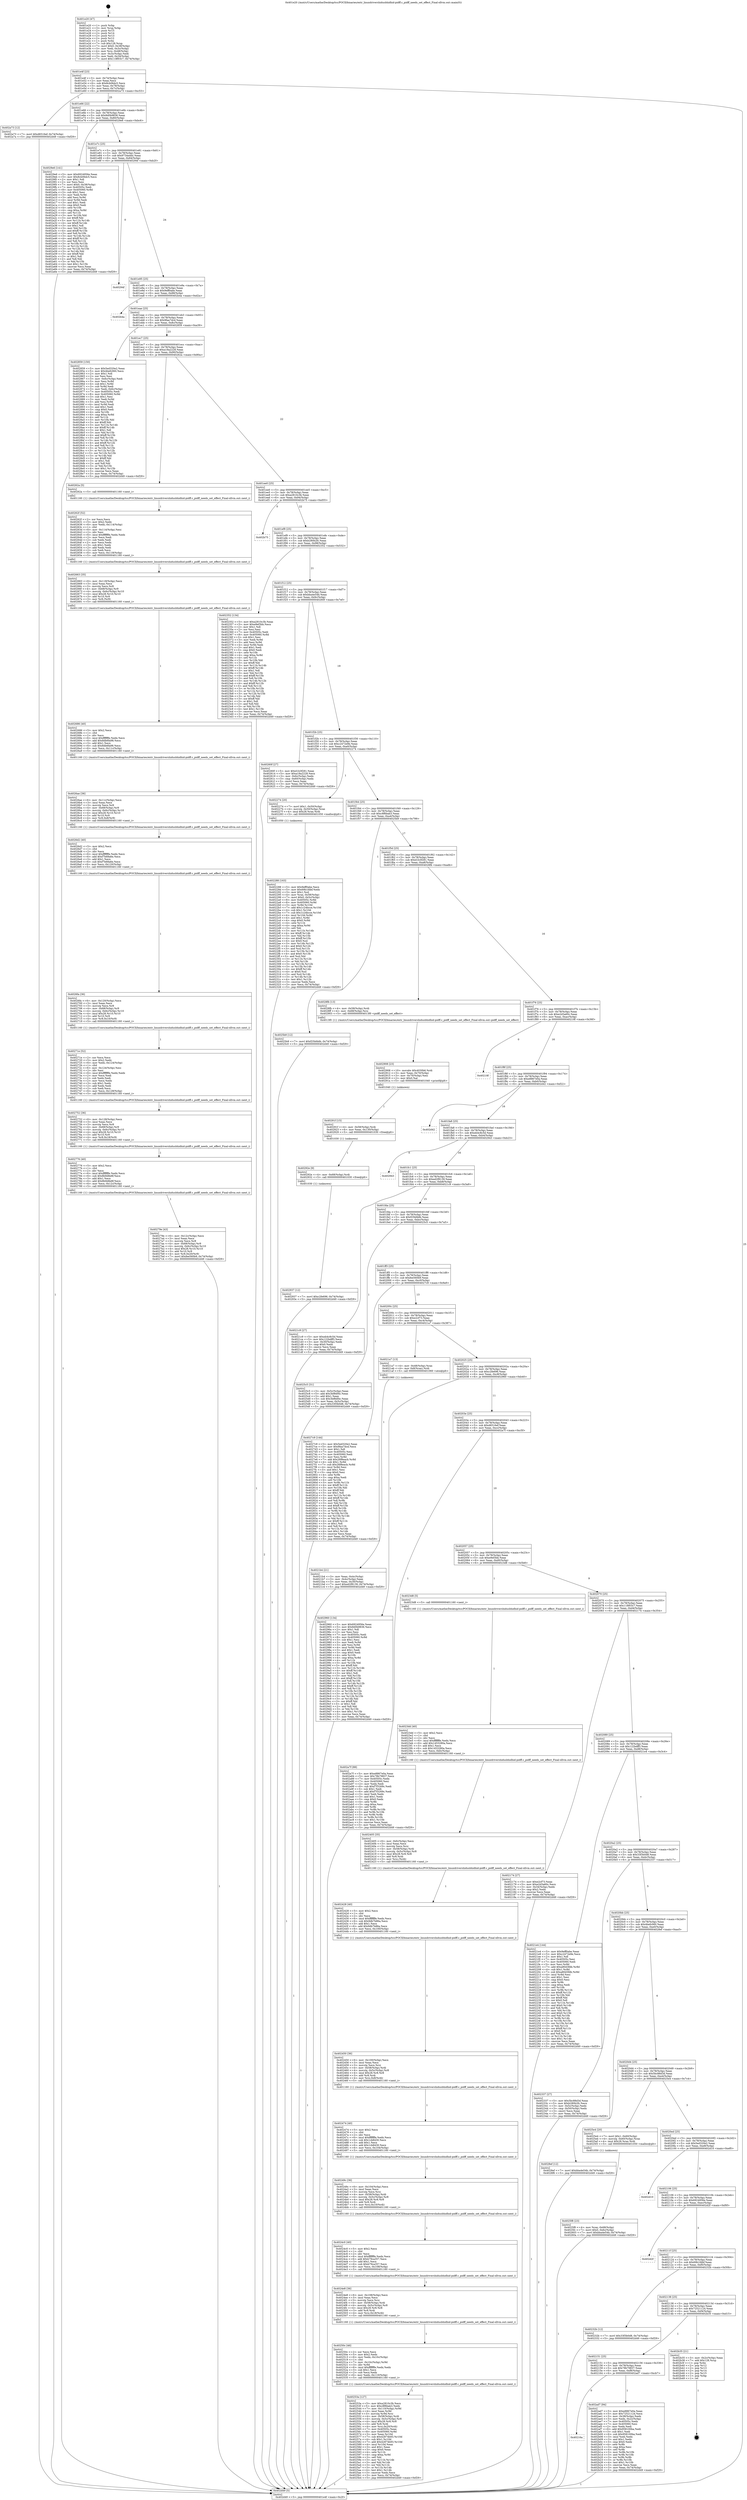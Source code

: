 digraph "0x401e20" {
  label = "0x401e20 (/mnt/c/Users/mathe/Desktop/tcc/POCII/binaries/extr_linuxdrivershidusbhidhid-pidff.c_pidff_needs_set_effect_Final-ollvm.out::main(0))"
  labelloc = "t"
  node[shape=record]

  Entry [label="",width=0.3,height=0.3,shape=circle,fillcolor=black,style=filled]
  "0x401e4f" [label="{
     0x401e4f [23]\l
     | [instrs]\l
     &nbsp;&nbsp;0x401e4f \<+3\>: mov -0x74(%rbp),%eax\l
     &nbsp;&nbsp;0x401e52 \<+2\>: mov %eax,%ecx\l
     &nbsp;&nbsp;0x401e54 \<+6\>: sub $0x8cb06dc5,%ecx\l
     &nbsp;&nbsp;0x401e5a \<+3\>: mov %eax,-0x78(%rbp)\l
     &nbsp;&nbsp;0x401e5d \<+3\>: mov %ecx,-0x7c(%rbp)\l
     &nbsp;&nbsp;0x401e60 \<+6\>: je 0000000000402a73 \<main+0xc53\>\l
  }"]
  "0x402a73" [label="{
     0x402a73 [12]\l
     | [instrs]\l
     &nbsp;&nbsp;0x402a73 \<+7\>: movl $0xd6516ef,-0x74(%rbp)\l
     &nbsp;&nbsp;0x402a7a \<+5\>: jmp 0000000000402d49 \<main+0xf29\>\l
  }"]
  "0x401e66" [label="{
     0x401e66 [22]\l
     | [instrs]\l
     &nbsp;&nbsp;0x401e66 \<+5\>: jmp 0000000000401e6b \<main+0x4b\>\l
     &nbsp;&nbsp;0x401e6b \<+3\>: mov -0x78(%rbp),%eax\l
     &nbsp;&nbsp;0x401e6e \<+5\>: sub $0x8d0b9836,%eax\l
     &nbsp;&nbsp;0x401e73 \<+3\>: mov %eax,-0x80(%rbp)\l
     &nbsp;&nbsp;0x401e76 \<+6\>: je 00000000004029e6 \<main+0xbc6\>\l
  }"]
  Exit [label="",width=0.3,height=0.3,shape=circle,fillcolor=black,style=filled,peripheries=2]
  "0x4029e6" [label="{
     0x4029e6 [141]\l
     | [instrs]\l
     &nbsp;&nbsp;0x4029e6 \<+5\>: mov $0x6924956e,%eax\l
     &nbsp;&nbsp;0x4029eb \<+5\>: mov $0x8cb06dc5,%ecx\l
     &nbsp;&nbsp;0x4029f0 \<+2\>: mov $0x1,%dl\l
     &nbsp;&nbsp;0x4029f2 \<+2\>: xor %esi,%esi\l
     &nbsp;&nbsp;0x4029f4 \<+7\>: movl $0x0,-0x38(%rbp)\l
     &nbsp;&nbsp;0x4029fb \<+7\>: mov 0x40505c,%edi\l
     &nbsp;&nbsp;0x402a02 \<+8\>: mov 0x405060,%r8d\l
     &nbsp;&nbsp;0x402a0a \<+3\>: sub $0x1,%esi\l
     &nbsp;&nbsp;0x402a0d \<+3\>: mov %edi,%r9d\l
     &nbsp;&nbsp;0x402a10 \<+3\>: add %esi,%r9d\l
     &nbsp;&nbsp;0x402a13 \<+4\>: imul %r9d,%edi\l
     &nbsp;&nbsp;0x402a17 \<+3\>: and $0x1,%edi\l
     &nbsp;&nbsp;0x402a1a \<+3\>: cmp $0x0,%edi\l
     &nbsp;&nbsp;0x402a1d \<+4\>: sete %r10b\l
     &nbsp;&nbsp;0x402a21 \<+4\>: cmp $0xa,%r8d\l
     &nbsp;&nbsp;0x402a25 \<+4\>: setl %r11b\l
     &nbsp;&nbsp;0x402a29 \<+3\>: mov %r10b,%bl\l
     &nbsp;&nbsp;0x402a2c \<+3\>: xor $0xff,%bl\l
     &nbsp;&nbsp;0x402a2f \<+3\>: mov %r11b,%r14b\l
     &nbsp;&nbsp;0x402a32 \<+4\>: xor $0xff,%r14b\l
     &nbsp;&nbsp;0x402a36 \<+3\>: xor $0x1,%dl\l
     &nbsp;&nbsp;0x402a39 \<+3\>: mov %bl,%r15b\l
     &nbsp;&nbsp;0x402a3c \<+4\>: and $0xff,%r15b\l
     &nbsp;&nbsp;0x402a40 \<+3\>: and %dl,%r10b\l
     &nbsp;&nbsp;0x402a43 \<+3\>: mov %r14b,%r12b\l
     &nbsp;&nbsp;0x402a46 \<+4\>: and $0xff,%r12b\l
     &nbsp;&nbsp;0x402a4a \<+3\>: and %dl,%r11b\l
     &nbsp;&nbsp;0x402a4d \<+3\>: or %r10b,%r15b\l
     &nbsp;&nbsp;0x402a50 \<+3\>: or %r11b,%r12b\l
     &nbsp;&nbsp;0x402a53 \<+3\>: xor %r12b,%r15b\l
     &nbsp;&nbsp;0x402a56 \<+3\>: or %r14b,%bl\l
     &nbsp;&nbsp;0x402a59 \<+3\>: xor $0xff,%bl\l
     &nbsp;&nbsp;0x402a5c \<+3\>: or $0x1,%dl\l
     &nbsp;&nbsp;0x402a5f \<+2\>: and %dl,%bl\l
     &nbsp;&nbsp;0x402a61 \<+3\>: or %bl,%r15b\l
     &nbsp;&nbsp;0x402a64 \<+4\>: test $0x1,%r15b\l
     &nbsp;&nbsp;0x402a68 \<+3\>: cmovne %ecx,%eax\l
     &nbsp;&nbsp;0x402a6b \<+3\>: mov %eax,-0x74(%rbp)\l
     &nbsp;&nbsp;0x402a6e \<+5\>: jmp 0000000000402d49 \<main+0xf29\>\l
  }"]
  "0x401e7c" [label="{
     0x401e7c [25]\l
     | [instrs]\l
     &nbsp;&nbsp;0x401e7c \<+5\>: jmp 0000000000401e81 \<main+0x61\>\l
     &nbsp;&nbsp;0x401e81 \<+3\>: mov -0x78(%rbp),%eax\l
     &nbsp;&nbsp;0x401e84 \<+5\>: sub $0x9734a4dc,%eax\l
     &nbsp;&nbsp;0x401e89 \<+6\>: mov %eax,-0x84(%rbp)\l
     &nbsp;&nbsp;0x401e8f \<+6\>: je 000000000040294f \<main+0xb2f\>\l
  }"]
  "0x40216a" [label="{
     0x40216a\l
  }", style=dashed]
  "0x40294f" [label="{
     0x40294f\l
  }", style=dashed]
  "0x401e95" [label="{
     0x401e95 [25]\l
     | [instrs]\l
     &nbsp;&nbsp;0x401e95 \<+5\>: jmp 0000000000401e9a \<main+0x7a\>\l
     &nbsp;&nbsp;0x401e9a \<+3\>: mov -0x78(%rbp),%eax\l
     &nbsp;&nbsp;0x401e9d \<+5\>: sub $0x9eff0abe,%eax\l
     &nbsp;&nbsp;0x401ea2 \<+6\>: mov %eax,-0x88(%rbp)\l
     &nbsp;&nbsp;0x401ea8 \<+6\>: je 0000000000402b4a \<main+0xd2a\>\l
  }"]
  "0x402ad7" [label="{
     0x402ad7 [94]\l
     | [instrs]\l
     &nbsp;&nbsp;0x402ad7 \<+5\>: mov $0xe8867e0a,%eax\l
     &nbsp;&nbsp;0x402adc \<+5\>: mov $0x72521124,%ecx\l
     &nbsp;&nbsp;0x402ae1 \<+3\>: mov -0x38(%rbp),%edx\l
     &nbsp;&nbsp;0x402ae4 \<+3\>: mov %edx,-0x2c(%rbp)\l
     &nbsp;&nbsp;0x402ae7 \<+7\>: mov 0x40505c,%edx\l
     &nbsp;&nbsp;0x402aee \<+7\>: mov 0x405060,%esi\l
     &nbsp;&nbsp;0x402af5 \<+2\>: mov %edx,%edi\l
     &nbsp;&nbsp;0x402af7 \<+6\>: add $0x958100ba,%edi\l
     &nbsp;&nbsp;0x402afd \<+3\>: sub $0x1,%edi\l
     &nbsp;&nbsp;0x402b00 \<+6\>: sub $0x958100ba,%edi\l
     &nbsp;&nbsp;0x402b06 \<+3\>: imul %edi,%edx\l
     &nbsp;&nbsp;0x402b09 \<+3\>: and $0x1,%edx\l
     &nbsp;&nbsp;0x402b0c \<+3\>: cmp $0x0,%edx\l
     &nbsp;&nbsp;0x402b0f \<+4\>: sete %r8b\l
     &nbsp;&nbsp;0x402b13 \<+3\>: cmp $0xa,%esi\l
     &nbsp;&nbsp;0x402b16 \<+4\>: setl %r9b\l
     &nbsp;&nbsp;0x402b1a \<+3\>: mov %r8b,%r10b\l
     &nbsp;&nbsp;0x402b1d \<+3\>: and %r9b,%r10b\l
     &nbsp;&nbsp;0x402b20 \<+3\>: xor %r9b,%r8b\l
     &nbsp;&nbsp;0x402b23 \<+3\>: or %r8b,%r10b\l
     &nbsp;&nbsp;0x402b26 \<+4\>: test $0x1,%r10b\l
     &nbsp;&nbsp;0x402b2a \<+3\>: cmovne %ecx,%eax\l
     &nbsp;&nbsp;0x402b2d \<+3\>: mov %eax,-0x74(%rbp)\l
     &nbsp;&nbsp;0x402b30 \<+5\>: jmp 0000000000402d49 \<main+0xf29\>\l
  }"]
  "0x402b4a" [label="{
     0x402b4a\l
  }", style=dashed]
  "0x401eae" [label="{
     0x401eae [25]\l
     | [instrs]\l
     &nbsp;&nbsp;0x401eae \<+5\>: jmp 0000000000401eb3 \<main+0x93\>\l
     &nbsp;&nbsp;0x401eb3 \<+3\>: mov -0x78(%rbp),%eax\l
     &nbsp;&nbsp;0x401eb6 \<+5\>: sub $0x9faa7dcd,%eax\l
     &nbsp;&nbsp;0x401ebb \<+6\>: mov %eax,-0x8c(%rbp)\l
     &nbsp;&nbsp;0x401ec1 \<+6\>: je 0000000000402859 \<main+0xa39\>\l
  }"]
  "0x402151" [label="{
     0x402151 [25]\l
     | [instrs]\l
     &nbsp;&nbsp;0x402151 \<+5\>: jmp 0000000000402156 \<main+0x336\>\l
     &nbsp;&nbsp;0x402156 \<+3\>: mov -0x78(%rbp),%eax\l
     &nbsp;&nbsp;0x402159 \<+5\>: sub $0x78b79837,%eax\l
     &nbsp;&nbsp;0x40215e \<+6\>: mov %eax,-0xf8(%rbp)\l
     &nbsp;&nbsp;0x402164 \<+6\>: je 0000000000402ad7 \<main+0xcb7\>\l
  }"]
  "0x402859" [label="{
     0x402859 [150]\l
     | [instrs]\l
     &nbsp;&nbsp;0x402859 \<+5\>: mov $0x5ed320e2,%eax\l
     &nbsp;&nbsp;0x40285e \<+5\>: mov $0x4befc060,%ecx\l
     &nbsp;&nbsp;0x402863 \<+2\>: mov $0x1,%dl\l
     &nbsp;&nbsp;0x402865 \<+2\>: xor %esi,%esi\l
     &nbsp;&nbsp;0x402867 \<+3\>: mov -0x6c(%rbp),%edi\l
     &nbsp;&nbsp;0x40286a \<+3\>: mov %esi,%r8d\l
     &nbsp;&nbsp;0x40286d \<+4\>: sub $0x1,%r8d\l
     &nbsp;&nbsp;0x402871 \<+3\>: sub %r8d,%edi\l
     &nbsp;&nbsp;0x402874 \<+3\>: mov %edi,-0x6c(%rbp)\l
     &nbsp;&nbsp;0x402877 \<+7\>: mov 0x40505c,%edi\l
     &nbsp;&nbsp;0x40287e \<+8\>: mov 0x405060,%r8d\l
     &nbsp;&nbsp;0x402886 \<+3\>: sub $0x1,%esi\l
     &nbsp;&nbsp;0x402889 \<+3\>: mov %edi,%r9d\l
     &nbsp;&nbsp;0x40288c \<+3\>: add %esi,%r9d\l
     &nbsp;&nbsp;0x40288f \<+4\>: imul %r9d,%edi\l
     &nbsp;&nbsp;0x402893 \<+3\>: and $0x1,%edi\l
     &nbsp;&nbsp;0x402896 \<+3\>: cmp $0x0,%edi\l
     &nbsp;&nbsp;0x402899 \<+4\>: sete %r10b\l
     &nbsp;&nbsp;0x40289d \<+4\>: cmp $0xa,%r8d\l
     &nbsp;&nbsp;0x4028a1 \<+4\>: setl %r11b\l
     &nbsp;&nbsp;0x4028a5 \<+3\>: mov %r10b,%bl\l
     &nbsp;&nbsp;0x4028a8 \<+3\>: xor $0xff,%bl\l
     &nbsp;&nbsp;0x4028ab \<+3\>: mov %r11b,%r14b\l
     &nbsp;&nbsp;0x4028ae \<+4\>: xor $0xff,%r14b\l
     &nbsp;&nbsp;0x4028b2 \<+3\>: xor $0x1,%dl\l
     &nbsp;&nbsp;0x4028b5 \<+3\>: mov %bl,%r15b\l
     &nbsp;&nbsp;0x4028b8 \<+4\>: and $0xff,%r15b\l
     &nbsp;&nbsp;0x4028bc \<+3\>: and %dl,%r10b\l
     &nbsp;&nbsp;0x4028bf \<+3\>: mov %r14b,%r12b\l
     &nbsp;&nbsp;0x4028c2 \<+4\>: and $0xff,%r12b\l
     &nbsp;&nbsp;0x4028c6 \<+3\>: and %dl,%r11b\l
     &nbsp;&nbsp;0x4028c9 \<+3\>: or %r10b,%r15b\l
     &nbsp;&nbsp;0x4028cc \<+3\>: or %r11b,%r12b\l
     &nbsp;&nbsp;0x4028cf \<+3\>: xor %r12b,%r15b\l
     &nbsp;&nbsp;0x4028d2 \<+3\>: or %r14b,%bl\l
     &nbsp;&nbsp;0x4028d5 \<+3\>: xor $0xff,%bl\l
     &nbsp;&nbsp;0x4028d8 \<+3\>: or $0x1,%dl\l
     &nbsp;&nbsp;0x4028db \<+2\>: and %dl,%bl\l
     &nbsp;&nbsp;0x4028dd \<+3\>: or %bl,%r15b\l
     &nbsp;&nbsp;0x4028e0 \<+4\>: test $0x1,%r15b\l
     &nbsp;&nbsp;0x4028e4 \<+3\>: cmovne %ecx,%eax\l
     &nbsp;&nbsp;0x4028e7 \<+3\>: mov %eax,-0x74(%rbp)\l
     &nbsp;&nbsp;0x4028ea \<+5\>: jmp 0000000000402d49 \<main+0xf29\>\l
  }"]
  "0x401ec7" [label="{
     0x401ec7 [25]\l
     | [instrs]\l
     &nbsp;&nbsp;0x401ec7 \<+5\>: jmp 0000000000401ecc \<main+0xac\>\l
     &nbsp;&nbsp;0x401ecc \<+3\>: mov -0x78(%rbp),%eax\l
     &nbsp;&nbsp;0x401ecf \<+5\>: sub $0xa18a2228,%eax\l
     &nbsp;&nbsp;0x401ed4 \<+6\>: mov %eax,-0x90(%rbp)\l
     &nbsp;&nbsp;0x401eda \<+6\>: je 000000000040262a \<main+0x80a\>\l
  }"]
  "0x402b35" [label="{
     0x402b35 [21]\l
     | [instrs]\l
     &nbsp;&nbsp;0x402b35 \<+3\>: mov -0x2c(%rbp),%eax\l
     &nbsp;&nbsp;0x402b38 \<+7\>: add $0x128,%rsp\l
     &nbsp;&nbsp;0x402b3f \<+1\>: pop %rbx\l
     &nbsp;&nbsp;0x402b40 \<+2\>: pop %r12\l
     &nbsp;&nbsp;0x402b42 \<+2\>: pop %r13\l
     &nbsp;&nbsp;0x402b44 \<+2\>: pop %r14\l
     &nbsp;&nbsp;0x402b46 \<+2\>: pop %r15\l
     &nbsp;&nbsp;0x402b48 \<+1\>: pop %rbp\l
     &nbsp;&nbsp;0x402b49 \<+1\>: ret\l
  }"]
  "0x40262a" [label="{
     0x40262a [5]\l
     | [instrs]\l
     &nbsp;&nbsp;0x40262a \<+5\>: call 0000000000401160 \<next_i\>\l
     | [calls]\l
     &nbsp;&nbsp;0x401160 \{1\} (/mnt/c/Users/mathe/Desktop/tcc/POCII/binaries/extr_linuxdrivershidusbhidhid-pidff.c_pidff_needs_set_effect_Final-ollvm.out::next_i)\l
  }"]
  "0x401ee0" [label="{
     0x401ee0 [25]\l
     | [instrs]\l
     &nbsp;&nbsp;0x401ee0 \<+5\>: jmp 0000000000401ee5 \<main+0xc5\>\l
     &nbsp;&nbsp;0x401ee5 \<+3\>: mov -0x78(%rbp),%eax\l
     &nbsp;&nbsp;0x401ee8 \<+5\>: sub $0xa2810c3b,%eax\l
     &nbsp;&nbsp;0x401eed \<+6\>: mov %eax,-0x94(%rbp)\l
     &nbsp;&nbsp;0x401ef3 \<+6\>: je 0000000000402b75 \<main+0xd55\>\l
  }"]
  "0x402937" [label="{
     0x402937 [12]\l
     | [instrs]\l
     &nbsp;&nbsp;0x402937 \<+7\>: movl $0xc2fe696,-0x74(%rbp)\l
     &nbsp;&nbsp;0x40293e \<+5\>: jmp 0000000000402d49 \<main+0xf29\>\l
  }"]
  "0x402b75" [label="{
     0x402b75\l
  }", style=dashed]
  "0x401ef9" [label="{
     0x401ef9 [25]\l
     | [instrs]\l
     &nbsp;&nbsp;0x401ef9 \<+5\>: jmp 0000000000401efe \<main+0xde\>\l
     &nbsp;&nbsp;0x401efe \<+3\>: mov -0x78(%rbp),%eax\l
     &nbsp;&nbsp;0x401f01 \<+5\>: sub $0xb280b2fc,%eax\l
     &nbsp;&nbsp;0x401f06 \<+6\>: mov %eax,-0x98(%rbp)\l
     &nbsp;&nbsp;0x401f0c \<+6\>: je 0000000000402352 \<main+0x532\>\l
  }"]
  "0x40292e" [label="{
     0x40292e [9]\l
     | [instrs]\l
     &nbsp;&nbsp;0x40292e \<+4\>: mov -0x68(%rbp),%rdi\l
     &nbsp;&nbsp;0x402932 \<+5\>: call 0000000000401030 \<free@plt\>\l
     | [calls]\l
     &nbsp;&nbsp;0x401030 \{1\} (unknown)\l
  }"]
  "0x402352" [label="{
     0x402352 [134]\l
     | [instrs]\l
     &nbsp;&nbsp;0x402352 \<+5\>: mov $0xa2810c3b,%eax\l
     &nbsp;&nbsp;0x402357 \<+5\>: mov $0xe9ef3bb,%ecx\l
     &nbsp;&nbsp;0x40235c \<+2\>: mov $0x1,%dl\l
     &nbsp;&nbsp;0x40235e \<+2\>: xor %esi,%esi\l
     &nbsp;&nbsp;0x402360 \<+7\>: mov 0x40505c,%edi\l
     &nbsp;&nbsp;0x402367 \<+8\>: mov 0x405060,%r8d\l
     &nbsp;&nbsp;0x40236f \<+3\>: sub $0x1,%esi\l
     &nbsp;&nbsp;0x402372 \<+3\>: mov %edi,%r9d\l
     &nbsp;&nbsp;0x402375 \<+3\>: add %esi,%r9d\l
     &nbsp;&nbsp;0x402378 \<+4\>: imul %r9d,%edi\l
     &nbsp;&nbsp;0x40237c \<+3\>: and $0x1,%edi\l
     &nbsp;&nbsp;0x40237f \<+3\>: cmp $0x0,%edi\l
     &nbsp;&nbsp;0x402382 \<+4\>: sete %r10b\l
     &nbsp;&nbsp;0x402386 \<+4\>: cmp $0xa,%r8d\l
     &nbsp;&nbsp;0x40238a \<+4\>: setl %r11b\l
     &nbsp;&nbsp;0x40238e \<+3\>: mov %r10b,%bl\l
     &nbsp;&nbsp;0x402391 \<+3\>: xor $0xff,%bl\l
     &nbsp;&nbsp;0x402394 \<+3\>: mov %r11b,%r14b\l
     &nbsp;&nbsp;0x402397 \<+4\>: xor $0xff,%r14b\l
     &nbsp;&nbsp;0x40239b \<+3\>: xor $0x1,%dl\l
     &nbsp;&nbsp;0x40239e \<+3\>: mov %bl,%r15b\l
     &nbsp;&nbsp;0x4023a1 \<+4\>: and $0xff,%r15b\l
     &nbsp;&nbsp;0x4023a5 \<+3\>: and %dl,%r10b\l
     &nbsp;&nbsp;0x4023a8 \<+3\>: mov %r14b,%r12b\l
     &nbsp;&nbsp;0x4023ab \<+4\>: and $0xff,%r12b\l
     &nbsp;&nbsp;0x4023af \<+3\>: and %dl,%r11b\l
     &nbsp;&nbsp;0x4023b2 \<+3\>: or %r10b,%r15b\l
     &nbsp;&nbsp;0x4023b5 \<+3\>: or %r11b,%r12b\l
     &nbsp;&nbsp;0x4023b8 \<+3\>: xor %r12b,%r15b\l
     &nbsp;&nbsp;0x4023bb \<+3\>: or %r14b,%bl\l
     &nbsp;&nbsp;0x4023be \<+3\>: xor $0xff,%bl\l
     &nbsp;&nbsp;0x4023c1 \<+3\>: or $0x1,%dl\l
     &nbsp;&nbsp;0x4023c4 \<+2\>: and %dl,%bl\l
     &nbsp;&nbsp;0x4023c6 \<+3\>: or %bl,%r15b\l
     &nbsp;&nbsp;0x4023c9 \<+4\>: test $0x1,%r15b\l
     &nbsp;&nbsp;0x4023cd \<+3\>: cmovne %ecx,%eax\l
     &nbsp;&nbsp;0x4023d0 \<+3\>: mov %eax,-0x74(%rbp)\l
     &nbsp;&nbsp;0x4023d3 \<+5\>: jmp 0000000000402d49 \<main+0xf29\>\l
  }"]
  "0x401f12" [label="{
     0x401f12 [25]\l
     | [instrs]\l
     &nbsp;&nbsp;0x401f12 \<+5\>: jmp 0000000000401f17 \<main+0xf7\>\l
     &nbsp;&nbsp;0x401f17 \<+3\>: mov -0x78(%rbp),%eax\l
     &nbsp;&nbsp;0x401f1a \<+5\>: sub $0xbba4e54b,%eax\l
     &nbsp;&nbsp;0x401f1f \<+6\>: mov %eax,-0x9c(%rbp)\l
     &nbsp;&nbsp;0x401f25 \<+6\>: je 000000000040260f \<main+0x7ef\>\l
  }"]
  "0x40291f" [label="{
     0x40291f [15]\l
     | [instrs]\l
     &nbsp;&nbsp;0x40291f \<+4\>: mov -0x58(%rbp),%rdi\l
     &nbsp;&nbsp;0x402923 \<+6\>: mov %eax,-0x130(%rbp)\l
     &nbsp;&nbsp;0x402929 \<+5\>: call 0000000000401030 \<free@plt\>\l
     | [calls]\l
     &nbsp;&nbsp;0x401030 \{1\} (unknown)\l
  }"]
  "0x40260f" [label="{
     0x40260f [27]\l
     | [instrs]\l
     &nbsp;&nbsp;0x40260f \<+5\>: mov $0xd1b3f281,%eax\l
     &nbsp;&nbsp;0x402614 \<+5\>: mov $0xa18a2228,%ecx\l
     &nbsp;&nbsp;0x402619 \<+3\>: mov -0x6c(%rbp),%edx\l
     &nbsp;&nbsp;0x40261c \<+3\>: cmp -0x60(%rbp),%edx\l
     &nbsp;&nbsp;0x40261f \<+3\>: cmovl %ecx,%eax\l
     &nbsp;&nbsp;0x402622 \<+3\>: mov %eax,-0x74(%rbp)\l
     &nbsp;&nbsp;0x402625 \<+5\>: jmp 0000000000402d49 \<main+0xf29\>\l
  }"]
  "0x401f2b" [label="{
     0x401f2b [25]\l
     | [instrs]\l
     &nbsp;&nbsp;0x401f2b \<+5\>: jmp 0000000000401f30 \<main+0x110\>\l
     &nbsp;&nbsp;0x401f30 \<+3\>: mov -0x78(%rbp),%eax\l
     &nbsp;&nbsp;0x401f33 \<+5\>: sub $0xc2472e9e,%eax\l
     &nbsp;&nbsp;0x401f38 \<+6\>: mov %eax,-0xa0(%rbp)\l
     &nbsp;&nbsp;0x401f3e \<+6\>: je 0000000000402274 \<main+0x454\>\l
  }"]
  "0x402908" [label="{
     0x402908 [23]\l
     | [instrs]\l
     &nbsp;&nbsp;0x402908 \<+10\>: movabs $0x4030b6,%rdi\l
     &nbsp;&nbsp;0x402912 \<+3\>: mov %eax,-0x70(%rbp)\l
     &nbsp;&nbsp;0x402915 \<+3\>: mov -0x70(%rbp),%esi\l
     &nbsp;&nbsp;0x402918 \<+2\>: mov $0x0,%al\l
     &nbsp;&nbsp;0x40291a \<+5\>: call 0000000000401040 \<printf@plt\>\l
     | [calls]\l
     &nbsp;&nbsp;0x401040 \{1\} (unknown)\l
  }"]
  "0x402274" [label="{
     0x402274 [20]\l
     | [instrs]\l
     &nbsp;&nbsp;0x402274 \<+7\>: movl $0x1,-0x50(%rbp)\l
     &nbsp;&nbsp;0x40227b \<+4\>: movslq -0x50(%rbp),%rax\l
     &nbsp;&nbsp;0x40227f \<+4\>: imul $0x28,%rax,%rdi\l
     &nbsp;&nbsp;0x402283 \<+5\>: call 0000000000401050 \<malloc@plt\>\l
     | [calls]\l
     &nbsp;&nbsp;0x401050 \{1\} (unknown)\l
  }"]
  "0x401f44" [label="{
     0x401f44 [25]\l
     | [instrs]\l
     &nbsp;&nbsp;0x401f44 \<+5\>: jmp 0000000000401f49 \<main+0x129\>\l
     &nbsp;&nbsp;0x401f49 \<+3\>: mov -0x78(%rbp),%eax\l
     &nbsp;&nbsp;0x401f4c \<+5\>: sub $0xc8f6bab3,%eax\l
     &nbsp;&nbsp;0x401f51 \<+6\>: mov %eax,-0xa4(%rbp)\l
     &nbsp;&nbsp;0x401f57 \<+6\>: je 00000000004025b9 \<main+0x799\>\l
  }"]
  "0x40279e" [label="{
     0x40279e [43]\l
     | [instrs]\l
     &nbsp;&nbsp;0x40279e \<+6\>: mov -0x12c(%rbp),%ecx\l
     &nbsp;&nbsp;0x4027a4 \<+3\>: imul %eax,%ecx\l
     &nbsp;&nbsp;0x4027a7 \<+3\>: movslq %ecx,%r8\l
     &nbsp;&nbsp;0x4027aa \<+4\>: mov -0x68(%rbp),%r9\l
     &nbsp;&nbsp;0x4027ae \<+4\>: movslq -0x6c(%rbp),%r10\l
     &nbsp;&nbsp;0x4027b2 \<+4\>: imul $0x28,%r10,%r10\l
     &nbsp;&nbsp;0x4027b6 \<+3\>: add %r10,%r9\l
     &nbsp;&nbsp;0x4027b9 \<+4\>: mov %r8,0x20(%r9)\l
     &nbsp;&nbsp;0x4027bd \<+7\>: movl $0xfee560b9,-0x74(%rbp)\l
     &nbsp;&nbsp;0x4027c4 \<+5\>: jmp 0000000000402d49 \<main+0xf29\>\l
  }"]
  "0x4025b9" [label="{
     0x4025b9 [12]\l
     | [instrs]\l
     &nbsp;&nbsp;0x4025b9 \<+7\>: movl $0xf25bfddb,-0x74(%rbp)\l
     &nbsp;&nbsp;0x4025c0 \<+5\>: jmp 0000000000402d49 \<main+0xf29\>\l
  }"]
  "0x401f5d" [label="{
     0x401f5d [25]\l
     | [instrs]\l
     &nbsp;&nbsp;0x401f5d \<+5\>: jmp 0000000000401f62 \<main+0x142\>\l
     &nbsp;&nbsp;0x401f62 \<+3\>: mov -0x78(%rbp),%eax\l
     &nbsp;&nbsp;0x401f65 \<+5\>: sub $0xd1b3f281,%eax\l
     &nbsp;&nbsp;0x401f6a \<+6\>: mov %eax,-0xa8(%rbp)\l
     &nbsp;&nbsp;0x401f70 \<+6\>: je 00000000004028fb \<main+0xadb\>\l
  }"]
  "0x402776" [label="{
     0x402776 [40]\l
     | [instrs]\l
     &nbsp;&nbsp;0x402776 \<+5\>: mov $0x2,%ecx\l
     &nbsp;&nbsp;0x40277b \<+1\>: cltd\l
     &nbsp;&nbsp;0x40277c \<+2\>: idiv %ecx\l
     &nbsp;&nbsp;0x40277e \<+6\>: imul $0xfffffffe,%edx,%ecx\l
     &nbsp;&nbsp;0x402784 \<+6\>: sub $0x8b9d8e8f,%ecx\l
     &nbsp;&nbsp;0x40278a \<+3\>: add $0x1,%ecx\l
     &nbsp;&nbsp;0x40278d \<+6\>: add $0x8b9d8e8f,%ecx\l
     &nbsp;&nbsp;0x402793 \<+6\>: mov %ecx,-0x12c(%rbp)\l
     &nbsp;&nbsp;0x402799 \<+5\>: call 0000000000401160 \<next_i\>\l
     | [calls]\l
     &nbsp;&nbsp;0x401160 \{1\} (/mnt/c/Users/mathe/Desktop/tcc/POCII/binaries/extr_linuxdrivershidusbhidhid-pidff.c_pidff_needs_set_effect_Final-ollvm.out::next_i)\l
  }"]
  "0x4028fb" [label="{
     0x4028fb [13]\l
     | [instrs]\l
     &nbsp;&nbsp;0x4028fb \<+4\>: mov -0x58(%rbp),%rdi\l
     &nbsp;&nbsp;0x4028ff \<+4\>: mov -0x68(%rbp),%rsi\l
     &nbsp;&nbsp;0x402903 \<+5\>: call 00000000004013f0 \<pidff_needs_set_effect\>\l
     | [calls]\l
     &nbsp;&nbsp;0x4013f0 \{1\} (/mnt/c/Users/mathe/Desktop/tcc/POCII/binaries/extr_linuxdrivershidusbhidhid-pidff.c_pidff_needs_set_effect_Final-ollvm.out::pidff_needs_set_effect)\l
  }"]
  "0x401f76" [label="{
     0x401f76 [25]\l
     | [instrs]\l
     &nbsp;&nbsp;0x401f76 \<+5\>: jmp 0000000000401f7b \<main+0x15b\>\l
     &nbsp;&nbsp;0x401f7b \<+3\>: mov -0x78(%rbp),%eax\l
     &nbsp;&nbsp;0x401f7e \<+5\>: sub $0xe2d3a60c,%eax\l
     &nbsp;&nbsp;0x401f83 \<+6\>: mov %eax,-0xac(%rbp)\l
     &nbsp;&nbsp;0x401f89 \<+6\>: je 000000000040218f \<main+0x36f\>\l
  }"]
  "0x402752" [label="{
     0x402752 [36]\l
     | [instrs]\l
     &nbsp;&nbsp;0x402752 \<+6\>: mov -0x128(%rbp),%ecx\l
     &nbsp;&nbsp;0x402758 \<+3\>: imul %eax,%ecx\l
     &nbsp;&nbsp;0x40275b \<+3\>: movslq %ecx,%r8\l
     &nbsp;&nbsp;0x40275e \<+4\>: mov -0x68(%rbp),%r9\l
     &nbsp;&nbsp;0x402762 \<+4\>: movslq -0x6c(%rbp),%r10\l
     &nbsp;&nbsp;0x402766 \<+4\>: imul $0x28,%r10,%r10\l
     &nbsp;&nbsp;0x40276a \<+3\>: add %r10,%r9\l
     &nbsp;&nbsp;0x40276d \<+4\>: mov %r8,0x18(%r9)\l
     &nbsp;&nbsp;0x402771 \<+5\>: call 0000000000401160 \<next_i\>\l
     | [calls]\l
     &nbsp;&nbsp;0x401160 \{1\} (/mnt/c/Users/mathe/Desktop/tcc/POCII/binaries/extr_linuxdrivershidusbhidhid-pidff.c_pidff_needs_set_effect_Final-ollvm.out::next_i)\l
  }"]
  "0x40218f" [label="{
     0x40218f\l
  }", style=dashed]
  "0x401f8f" [label="{
     0x401f8f [25]\l
     | [instrs]\l
     &nbsp;&nbsp;0x401f8f \<+5\>: jmp 0000000000401f94 \<main+0x174\>\l
     &nbsp;&nbsp;0x401f94 \<+3\>: mov -0x78(%rbp),%eax\l
     &nbsp;&nbsp;0x401f97 \<+5\>: sub $0xe8867e0a,%eax\l
     &nbsp;&nbsp;0x401f9c \<+6\>: mov %eax,-0xb0(%rbp)\l
     &nbsp;&nbsp;0x401fa2 \<+6\>: je 0000000000402d42 \<main+0xf22\>\l
  }"]
  "0x40271e" [label="{
     0x40271e [52]\l
     | [instrs]\l
     &nbsp;&nbsp;0x40271e \<+2\>: xor %ecx,%ecx\l
     &nbsp;&nbsp;0x402720 \<+5\>: mov $0x2,%edx\l
     &nbsp;&nbsp;0x402725 \<+6\>: mov %edx,-0x124(%rbp)\l
     &nbsp;&nbsp;0x40272b \<+1\>: cltd\l
     &nbsp;&nbsp;0x40272c \<+6\>: mov -0x124(%rbp),%esi\l
     &nbsp;&nbsp;0x402732 \<+2\>: idiv %esi\l
     &nbsp;&nbsp;0x402734 \<+6\>: imul $0xfffffffe,%edx,%edx\l
     &nbsp;&nbsp;0x40273a \<+2\>: mov %ecx,%edi\l
     &nbsp;&nbsp;0x40273c \<+2\>: sub %edx,%edi\l
     &nbsp;&nbsp;0x40273e \<+2\>: mov %ecx,%edx\l
     &nbsp;&nbsp;0x402740 \<+3\>: sub $0x1,%edx\l
     &nbsp;&nbsp;0x402743 \<+2\>: add %edx,%edi\l
     &nbsp;&nbsp;0x402745 \<+2\>: sub %edi,%ecx\l
     &nbsp;&nbsp;0x402747 \<+6\>: mov %ecx,-0x128(%rbp)\l
     &nbsp;&nbsp;0x40274d \<+5\>: call 0000000000401160 \<next_i\>\l
     | [calls]\l
     &nbsp;&nbsp;0x401160 \{1\} (/mnt/c/Users/mathe/Desktop/tcc/POCII/binaries/extr_linuxdrivershidusbhidhid-pidff.c_pidff_needs_set_effect_Final-ollvm.out::next_i)\l
  }"]
  "0x402d42" [label="{
     0x402d42\l
  }", style=dashed]
  "0x401fa8" [label="{
     0x401fa8 [25]\l
     | [instrs]\l
     &nbsp;&nbsp;0x401fa8 \<+5\>: jmp 0000000000401fad \<main+0x18d\>\l
     &nbsp;&nbsp;0x401fad \<+3\>: mov -0x78(%rbp),%eax\l
     &nbsp;&nbsp;0x401fb0 \<+5\>: sub $0xeb4c8c5d,%eax\l
     &nbsp;&nbsp;0x401fb5 \<+6\>: mov %eax,-0xb4(%rbp)\l
     &nbsp;&nbsp;0x401fbb \<+6\>: je 0000000000402943 \<main+0xb23\>\l
  }"]
  "0x4026fa" [label="{
     0x4026fa [36]\l
     | [instrs]\l
     &nbsp;&nbsp;0x4026fa \<+6\>: mov -0x120(%rbp),%ecx\l
     &nbsp;&nbsp;0x402700 \<+3\>: imul %eax,%ecx\l
     &nbsp;&nbsp;0x402703 \<+3\>: movslq %ecx,%r8\l
     &nbsp;&nbsp;0x402706 \<+4\>: mov -0x68(%rbp),%r9\l
     &nbsp;&nbsp;0x40270a \<+4\>: movslq -0x6c(%rbp),%r10\l
     &nbsp;&nbsp;0x40270e \<+4\>: imul $0x28,%r10,%r10\l
     &nbsp;&nbsp;0x402712 \<+3\>: add %r10,%r9\l
     &nbsp;&nbsp;0x402715 \<+4\>: mov %r8,0x10(%r9)\l
     &nbsp;&nbsp;0x402719 \<+5\>: call 0000000000401160 \<next_i\>\l
     | [calls]\l
     &nbsp;&nbsp;0x401160 \{1\} (/mnt/c/Users/mathe/Desktop/tcc/POCII/binaries/extr_linuxdrivershidusbhidhid-pidff.c_pidff_needs_set_effect_Final-ollvm.out::next_i)\l
  }"]
  "0x402943" [label="{
     0x402943\l
  }", style=dashed]
  "0x401fc1" [label="{
     0x401fc1 [25]\l
     | [instrs]\l
     &nbsp;&nbsp;0x401fc1 \<+5\>: jmp 0000000000401fc6 \<main+0x1a6\>\l
     &nbsp;&nbsp;0x401fc6 \<+3\>: mov -0x78(%rbp),%eax\l
     &nbsp;&nbsp;0x401fc9 \<+5\>: sub $0xed2f8139,%eax\l
     &nbsp;&nbsp;0x401fce \<+6\>: mov %eax,-0xb8(%rbp)\l
     &nbsp;&nbsp;0x401fd4 \<+6\>: je 00000000004021c9 \<main+0x3a9\>\l
  }"]
  "0x4026d2" [label="{
     0x4026d2 [40]\l
     | [instrs]\l
     &nbsp;&nbsp;0x4026d2 \<+5\>: mov $0x2,%ecx\l
     &nbsp;&nbsp;0x4026d7 \<+1\>: cltd\l
     &nbsp;&nbsp;0x4026d8 \<+2\>: idiv %ecx\l
     &nbsp;&nbsp;0x4026da \<+6\>: imul $0xfffffffe,%edx,%ecx\l
     &nbsp;&nbsp;0x4026e0 \<+6\>: add $0xf7b68a6e,%ecx\l
     &nbsp;&nbsp;0x4026e6 \<+3\>: add $0x1,%ecx\l
     &nbsp;&nbsp;0x4026e9 \<+6\>: sub $0xf7b68a6e,%ecx\l
     &nbsp;&nbsp;0x4026ef \<+6\>: mov %ecx,-0x120(%rbp)\l
     &nbsp;&nbsp;0x4026f5 \<+5\>: call 0000000000401160 \<next_i\>\l
     | [calls]\l
     &nbsp;&nbsp;0x401160 \{1\} (/mnt/c/Users/mathe/Desktop/tcc/POCII/binaries/extr_linuxdrivershidusbhidhid-pidff.c_pidff_needs_set_effect_Final-ollvm.out::next_i)\l
  }"]
  "0x4021c9" [label="{
     0x4021c9 [27]\l
     | [instrs]\l
     &nbsp;&nbsp;0x4021c9 \<+5\>: mov $0xeb4c8c5d,%eax\l
     &nbsp;&nbsp;0x4021ce \<+5\>: mov $0x122bdff3,%ecx\l
     &nbsp;&nbsp;0x4021d3 \<+3\>: mov -0x30(%rbp),%edx\l
     &nbsp;&nbsp;0x4021d6 \<+3\>: cmp $0x0,%edx\l
     &nbsp;&nbsp;0x4021d9 \<+3\>: cmove %ecx,%eax\l
     &nbsp;&nbsp;0x4021dc \<+3\>: mov %eax,-0x74(%rbp)\l
     &nbsp;&nbsp;0x4021df \<+5\>: jmp 0000000000402d49 \<main+0xf29\>\l
  }"]
  "0x401fda" [label="{
     0x401fda [25]\l
     | [instrs]\l
     &nbsp;&nbsp;0x401fda \<+5\>: jmp 0000000000401fdf \<main+0x1bf\>\l
     &nbsp;&nbsp;0x401fdf \<+3\>: mov -0x78(%rbp),%eax\l
     &nbsp;&nbsp;0x401fe2 \<+5\>: sub $0xf25bfddb,%eax\l
     &nbsp;&nbsp;0x401fe7 \<+6\>: mov %eax,-0xbc(%rbp)\l
     &nbsp;&nbsp;0x401fed \<+6\>: je 00000000004025c5 \<main+0x7a5\>\l
  }"]
  "0x4026ae" [label="{
     0x4026ae [36]\l
     | [instrs]\l
     &nbsp;&nbsp;0x4026ae \<+6\>: mov -0x11c(%rbp),%ecx\l
     &nbsp;&nbsp;0x4026b4 \<+3\>: imul %eax,%ecx\l
     &nbsp;&nbsp;0x4026b7 \<+3\>: movslq %ecx,%r8\l
     &nbsp;&nbsp;0x4026ba \<+4\>: mov -0x68(%rbp),%r9\l
     &nbsp;&nbsp;0x4026be \<+4\>: movslq -0x6c(%rbp),%r10\l
     &nbsp;&nbsp;0x4026c2 \<+4\>: imul $0x28,%r10,%r10\l
     &nbsp;&nbsp;0x4026c6 \<+3\>: add %r10,%r9\l
     &nbsp;&nbsp;0x4026c9 \<+4\>: mov %r8,0x8(%r9)\l
     &nbsp;&nbsp;0x4026cd \<+5\>: call 0000000000401160 \<next_i\>\l
     | [calls]\l
     &nbsp;&nbsp;0x401160 \{1\} (/mnt/c/Users/mathe/Desktop/tcc/POCII/binaries/extr_linuxdrivershidusbhidhid-pidff.c_pidff_needs_set_effect_Final-ollvm.out::next_i)\l
  }"]
  "0x4025c5" [label="{
     0x4025c5 [31]\l
     | [instrs]\l
     &nbsp;&nbsp;0x4025c5 \<+3\>: mov -0x5c(%rbp),%eax\l
     &nbsp;&nbsp;0x4025c8 \<+5\>: add $0x3bf8df4c,%eax\l
     &nbsp;&nbsp;0x4025cd \<+3\>: add $0x1,%eax\l
     &nbsp;&nbsp;0x4025d0 \<+5\>: sub $0x3bf8df4c,%eax\l
     &nbsp;&nbsp;0x4025d5 \<+3\>: mov %eax,-0x5c(%rbp)\l
     &nbsp;&nbsp;0x4025d8 \<+7\>: movl $0x33f3b0d8,-0x74(%rbp)\l
     &nbsp;&nbsp;0x4025df \<+5\>: jmp 0000000000402d49 \<main+0xf29\>\l
  }"]
  "0x401ff3" [label="{
     0x401ff3 [25]\l
     | [instrs]\l
     &nbsp;&nbsp;0x401ff3 \<+5\>: jmp 0000000000401ff8 \<main+0x1d8\>\l
     &nbsp;&nbsp;0x401ff8 \<+3\>: mov -0x78(%rbp),%eax\l
     &nbsp;&nbsp;0x401ffb \<+5\>: sub $0xfee560b9,%eax\l
     &nbsp;&nbsp;0x402000 \<+6\>: mov %eax,-0xc0(%rbp)\l
     &nbsp;&nbsp;0x402006 \<+6\>: je 00000000004027c9 \<main+0x9a9\>\l
  }"]
  "0x402686" [label="{
     0x402686 [40]\l
     | [instrs]\l
     &nbsp;&nbsp;0x402686 \<+5\>: mov $0x2,%ecx\l
     &nbsp;&nbsp;0x40268b \<+1\>: cltd\l
     &nbsp;&nbsp;0x40268c \<+2\>: idiv %ecx\l
     &nbsp;&nbsp;0x40268e \<+6\>: imul $0xfffffffe,%edx,%ecx\l
     &nbsp;&nbsp;0x402694 \<+6\>: add $0x8db6fa98,%ecx\l
     &nbsp;&nbsp;0x40269a \<+3\>: add $0x1,%ecx\l
     &nbsp;&nbsp;0x40269d \<+6\>: sub $0x8db6fa98,%ecx\l
     &nbsp;&nbsp;0x4026a3 \<+6\>: mov %ecx,-0x11c(%rbp)\l
     &nbsp;&nbsp;0x4026a9 \<+5\>: call 0000000000401160 \<next_i\>\l
     | [calls]\l
     &nbsp;&nbsp;0x401160 \{1\} (/mnt/c/Users/mathe/Desktop/tcc/POCII/binaries/extr_linuxdrivershidusbhidhid-pidff.c_pidff_needs_set_effect_Final-ollvm.out::next_i)\l
  }"]
  "0x4027c9" [label="{
     0x4027c9 [144]\l
     | [instrs]\l
     &nbsp;&nbsp;0x4027c9 \<+5\>: mov $0x5ed320e2,%eax\l
     &nbsp;&nbsp;0x4027ce \<+5\>: mov $0x9faa7dcd,%ecx\l
     &nbsp;&nbsp;0x4027d3 \<+2\>: mov $0x1,%dl\l
     &nbsp;&nbsp;0x4027d5 \<+7\>: mov 0x40505c,%esi\l
     &nbsp;&nbsp;0x4027dc \<+7\>: mov 0x405060,%edi\l
     &nbsp;&nbsp;0x4027e3 \<+3\>: mov %esi,%r8d\l
     &nbsp;&nbsp;0x4027e6 \<+7\>: add $0x26f8eacb,%r8d\l
     &nbsp;&nbsp;0x4027ed \<+4\>: sub $0x1,%r8d\l
     &nbsp;&nbsp;0x4027f1 \<+7\>: sub $0x26f8eacb,%r8d\l
     &nbsp;&nbsp;0x4027f8 \<+4\>: imul %r8d,%esi\l
     &nbsp;&nbsp;0x4027fc \<+3\>: and $0x1,%esi\l
     &nbsp;&nbsp;0x4027ff \<+3\>: cmp $0x0,%esi\l
     &nbsp;&nbsp;0x402802 \<+4\>: sete %r9b\l
     &nbsp;&nbsp;0x402806 \<+3\>: cmp $0xa,%edi\l
     &nbsp;&nbsp;0x402809 \<+4\>: setl %r10b\l
     &nbsp;&nbsp;0x40280d \<+3\>: mov %r9b,%r11b\l
     &nbsp;&nbsp;0x402810 \<+4\>: xor $0xff,%r11b\l
     &nbsp;&nbsp;0x402814 \<+3\>: mov %r10b,%bl\l
     &nbsp;&nbsp;0x402817 \<+3\>: xor $0xff,%bl\l
     &nbsp;&nbsp;0x40281a \<+3\>: xor $0x1,%dl\l
     &nbsp;&nbsp;0x40281d \<+3\>: mov %r11b,%r14b\l
     &nbsp;&nbsp;0x402820 \<+4\>: and $0xff,%r14b\l
     &nbsp;&nbsp;0x402824 \<+3\>: and %dl,%r9b\l
     &nbsp;&nbsp;0x402827 \<+3\>: mov %bl,%r15b\l
     &nbsp;&nbsp;0x40282a \<+4\>: and $0xff,%r15b\l
     &nbsp;&nbsp;0x40282e \<+3\>: and %dl,%r10b\l
     &nbsp;&nbsp;0x402831 \<+3\>: or %r9b,%r14b\l
     &nbsp;&nbsp;0x402834 \<+3\>: or %r10b,%r15b\l
     &nbsp;&nbsp;0x402837 \<+3\>: xor %r15b,%r14b\l
     &nbsp;&nbsp;0x40283a \<+3\>: or %bl,%r11b\l
     &nbsp;&nbsp;0x40283d \<+4\>: xor $0xff,%r11b\l
     &nbsp;&nbsp;0x402841 \<+3\>: or $0x1,%dl\l
     &nbsp;&nbsp;0x402844 \<+3\>: and %dl,%r11b\l
     &nbsp;&nbsp;0x402847 \<+3\>: or %r11b,%r14b\l
     &nbsp;&nbsp;0x40284a \<+4\>: test $0x1,%r14b\l
     &nbsp;&nbsp;0x40284e \<+3\>: cmovne %ecx,%eax\l
     &nbsp;&nbsp;0x402851 \<+3\>: mov %eax,-0x74(%rbp)\l
     &nbsp;&nbsp;0x402854 \<+5\>: jmp 0000000000402d49 \<main+0xf29\>\l
  }"]
  "0x40200c" [label="{
     0x40200c [25]\l
     | [instrs]\l
     &nbsp;&nbsp;0x40200c \<+5\>: jmp 0000000000402011 \<main+0x1f1\>\l
     &nbsp;&nbsp;0x402011 \<+3\>: mov -0x78(%rbp),%eax\l
     &nbsp;&nbsp;0x402014 \<+5\>: sub $0xe2cf73,%eax\l
     &nbsp;&nbsp;0x402019 \<+6\>: mov %eax,-0xc4(%rbp)\l
     &nbsp;&nbsp;0x40201f \<+6\>: je 00000000004021a7 \<main+0x387\>\l
  }"]
  "0x402663" [label="{
     0x402663 [35]\l
     | [instrs]\l
     &nbsp;&nbsp;0x402663 \<+6\>: mov -0x118(%rbp),%ecx\l
     &nbsp;&nbsp;0x402669 \<+3\>: imul %eax,%ecx\l
     &nbsp;&nbsp;0x40266c \<+3\>: movslq %ecx,%r8\l
     &nbsp;&nbsp;0x40266f \<+4\>: mov -0x68(%rbp),%r9\l
     &nbsp;&nbsp;0x402673 \<+4\>: movslq -0x6c(%rbp),%r10\l
     &nbsp;&nbsp;0x402677 \<+4\>: imul $0x28,%r10,%r10\l
     &nbsp;&nbsp;0x40267b \<+3\>: add %r10,%r9\l
     &nbsp;&nbsp;0x40267e \<+3\>: mov %r8,(%r9)\l
     &nbsp;&nbsp;0x402681 \<+5\>: call 0000000000401160 \<next_i\>\l
     | [calls]\l
     &nbsp;&nbsp;0x401160 \{1\} (/mnt/c/Users/mathe/Desktop/tcc/POCII/binaries/extr_linuxdrivershidusbhidhid-pidff.c_pidff_needs_set_effect_Final-ollvm.out::next_i)\l
  }"]
  "0x4021a7" [label="{
     0x4021a7 [13]\l
     | [instrs]\l
     &nbsp;&nbsp;0x4021a7 \<+4\>: mov -0x48(%rbp),%rax\l
     &nbsp;&nbsp;0x4021ab \<+4\>: mov 0x8(%rax),%rdi\l
     &nbsp;&nbsp;0x4021af \<+5\>: call 0000000000401060 \<atoi@plt\>\l
     | [calls]\l
     &nbsp;&nbsp;0x401060 \{1\} (unknown)\l
  }"]
  "0x402025" [label="{
     0x402025 [25]\l
     | [instrs]\l
     &nbsp;&nbsp;0x402025 \<+5\>: jmp 000000000040202a \<main+0x20a\>\l
     &nbsp;&nbsp;0x40202a \<+3\>: mov -0x78(%rbp),%eax\l
     &nbsp;&nbsp;0x40202d \<+5\>: sub $0xc2fe696,%eax\l
     &nbsp;&nbsp;0x402032 \<+6\>: mov %eax,-0xc8(%rbp)\l
     &nbsp;&nbsp;0x402038 \<+6\>: je 0000000000402960 \<main+0xb40\>\l
  }"]
  "0x40262f" [label="{
     0x40262f [52]\l
     | [instrs]\l
     &nbsp;&nbsp;0x40262f \<+2\>: xor %ecx,%ecx\l
     &nbsp;&nbsp;0x402631 \<+5\>: mov $0x2,%edx\l
     &nbsp;&nbsp;0x402636 \<+6\>: mov %edx,-0x114(%rbp)\l
     &nbsp;&nbsp;0x40263c \<+1\>: cltd\l
     &nbsp;&nbsp;0x40263d \<+6\>: mov -0x114(%rbp),%esi\l
     &nbsp;&nbsp;0x402643 \<+2\>: idiv %esi\l
     &nbsp;&nbsp;0x402645 \<+6\>: imul $0xfffffffe,%edx,%edx\l
     &nbsp;&nbsp;0x40264b \<+2\>: mov %ecx,%edi\l
     &nbsp;&nbsp;0x40264d \<+2\>: sub %edx,%edi\l
     &nbsp;&nbsp;0x40264f \<+2\>: mov %ecx,%edx\l
     &nbsp;&nbsp;0x402651 \<+3\>: sub $0x1,%edx\l
     &nbsp;&nbsp;0x402654 \<+2\>: add %edx,%edi\l
     &nbsp;&nbsp;0x402656 \<+2\>: sub %edi,%ecx\l
     &nbsp;&nbsp;0x402658 \<+6\>: mov %ecx,-0x118(%rbp)\l
     &nbsp;&nbsp;0x40265e \<+5\>: call 0000000000401160 \<next_i\>\l
     | [calls]\l
     &nbsp;&nbsp;0x401160 \{1\} (/mnt/c/Users/mathe/Desktop/tcc/POCII/binaries/extr_linuxdrivershidusbhidhid-pidff.c_pidff_needs_set_effect_Final-ollvm.out::next_i)\l
  }"]
  "0x402960" [label="{
     0x402960 [134]\l
     | [instrs]\l
     &nbsp;&nbsp;0x402960 \<+5\>: mov $0x6924956e,%eax\l
     &nbsp;&nbsp;0x402965 \<+5\>: mov $0x8d0b9836,%ecx\l
     &nbsp;&nbsp;0x40296a \<+2\>: mov $0x1,%dl\l
     &nbsp;&nbsp;0x40296c \<+2\>: xor %esi,%esi\l
     &nbsp;&nbsp;0x40296e \<+7\>: mov 0x40505c,%edi\l
     &nbsp;&nbsp;0x402975 \<+8\>: mov 0x405060,%r8d\l
     &nbsp;&nbsp;0x40297d \<+3\>: sub $0x1,%esi\l
     &nbsp;&nbsp;0x402980 \<+3\>: mov %edi,%r9d\l
     &nbsp;&nbsp;0x402983 \<+3\>: add %esi,%r9d\l
     &nbsp;&nbsp;0x402986 \<+4\>: imul %r9d,%edi\l
     &nbsp;&nbsp;0x40298a \<+3\>: and $0x1,%edi\l
     &nbsp;&nbsp;0x40298d \<+3\>: cmp $0x0,%edi\l
     &nbsp;&nbsp;0x402990 \<+4\>: sete %r10b\l
     &nbsp;&nbsp;0x402994 \<+4\>: cmp $0xa,%r8d\l
     &nbsp;&nbsp;0x402998 \<+4\>: setl %r11b\l
     &nbsp;&nbsp;0x40299c \<+3\>: mov %r10b,%bl\l
     &nbsp;&nbsp;0x40299f \<+3\>: xor $0xff,%bl\l
     &nbsp;&nbsp;0x4029a2 \<+3\>: mov %r11b,%r14b\l
     &nbsp;&nbsp;0x4029a5 \<+4\>: xor $0xff,%r14b\l
     &nbsp;&nbsp;0x4029a9 \<+3\>: xor $0x1,%dl\l
     &nbsp;&nbsp;0x4029ac \<+3\>: mov %bl,%r15b\l
     &nbsp;&nbsp;0x4029af \<+4\>: and $0xff,%r15b\l
     &nbsp;&nbsp;0x4029b3 \<+3\>: and %dl,%r10b\l
     &nbsp;&nbsp;0x4029b6 \<+3\>: mov %r14b,%r12b\l
     &nbsp;&nbsp;0x4029b9 \<+4\>: and $0xff,%r12b\l
     &nbsp;&nbsp;0x4029bd \<+3\>: and %dl,%r11b\l
     &nbsp;&nbsp;0x4029c0 \<+3\>: or %r10b,%r15b\l
     &nbsp;&nbsp;0x4029c3 \<+3\>: or %r11b,%r12b\l
     &nbsp;&nbsp;0x4029c6 \<+3\>: xor %r12b,%r15b\l
     &nbsp;&nbsp;0x4029c9 \<+3\>: or %r14b,%bl\l
     &nbsp;&nbsp;0x4029cc \<+3\>: xor $0xff,%bl\l
     &nbsp;&nbsp;0x4029cf \<+3\>: or $0x1,%dl\l
     &nbsp;&nbsp;0x4029d2 \<+2\>: and %dl,%bl\l
     &nbsp;&nbsp;0x4029d4 \<+3\>: or %bl,%r15b\l
     &nbsp;&nbsp;0x4029d7 \<+4\>: test $0x1,%r15b\l
     &nbsp;&nbsp;0x4029db \<+3\>: cmovne %ecx,%eax\l
     &nbsp;&nbsp;0x4029de \<+3\>: mov %eax,-0x74(%rbp)\l
     &nbsp;&nbsp;0x4029e1 \<+5\>: jmp 0000000000402d49 \<main+0xf29\>\l
  }"]
  "0x40203e" [label="{
     0x40203e [25]\l
     | [instrs]\l
     &nbsp;&nbsp;0x40203e \<+5\>: jmp 0000000000402043 \<main+0x223\>\l
     &nbsp;&nbsp;0x402043 \<+3\>: mov -0x78(%rbp),%eax\l
     &nbsp;&nbsp;0x402046 \<+5\>: sub $0xd6516ef,%eax\l
     &nbsp;&nbsp;0x40204b \<+6\>: mov %eax,-0xcc(%rbp)\l
     &nbsp;&nbsp;0x402051 \<+6\>: je 0000000000402a7f \<main+0xc5f\>\l
  }"]
  "0x4025f8" [label="{
     0x4025f8 [23]\l
     | [instrs]\l
     &nbsp;&nbsp;0x4025f8 \<+4\>: mov %rax,-0x68(%rbp)\l
     &nbsp;&nbsp;0x4025fc \<+7\>: movl $0x0,-0x6c(%rbp)\l
     &nbsp;&nbsp;0x402603 \<+7\>: movl $0xbba4e54b,-0x74(%rbp)\l
     &nbsp;&nbsp;0x40260a \<+5\>: jmp 0000000000402d49 \<main+0xf29\>\l
  }"]
  "0x402a7f" [label="{
     0x402a7f [88]\l
     | [instrs]\l
     &nbsp;&nbsp;0x402a7f \<+5\>: mov $0xe8867e0a,%eax\l
     &nbsp;&nbsp;0x402a84 \<+5\>: mov $0x78b79837,%ecx\l
     &nbsp;&nbsp;0x402a89 \<+7\>: mov 0x40505c,%edx\l
     &nbsp;&nbsp;0x402a90 \<+7\>: mov 0x405060,%esi\l
     &nbsp;&nbsp;0x402a97 \<+2\>: mov %edx,%edi\l
     &nbsp;&nbsp;0x402a99 \<+6\>: sub $0xf7f3269c,%edi\l
     &nbsp;&nbsp;0x402a9f \<+3\>: sub $0x1,%edi\l
     &nbsp;&nbsp;0x402aa2 \<+6\>: add $0xf7f3269c,%edi\l
     &nbsp;&nbsp;0x402aa8 \<+3\>: imul %edi,%edx\l
     &nbsp;&nbsp;0x402aab \<+3\>: and $0x1,%edx\l
     &nbsp;&nbsp;0x402aae \<+3\>: cmp $0x0,%edx\l
     &nbsp;&nbsp;0x402ab1 \<+4\>: sete %r8b\l
     &nbsp;&nbsp;0x402ab5 \<+3\>: cmp $0xa,%esi\l
     &nbsp;&nbsp;0x402ab8 \<+4\>: setl %r9b\l
     &nbsp;&nbsp;0x402abc \<+3\>: mov %r8b,%r10b\l
     &nbsp;&nbsp;0x402abf \<+3\>: and %r9b,%r10b\l
     &nbsp;&nbsp;0x402ac2 \<+3\>: xor %r9b,%r8b\l
     &nbsp;&nbsp;0x402ac5 \<+3\>: or %r8b,%r10b\l
     &nbsp;&nbsp;0x402ac8 \<+4\>: test $0x1,%r10b\l
     &nbsp;&nbsp;0x402acc \<+3\>: cmovne %ecx,%eax\l
     &nbsp;&nbsp;0x402acf \<+3\>: mov %eax,-0x74(%rbp)\l
     &nbsp;&nbsp;0x402ad2 \<+5\>: jmp 0000000000402d49 \<main+0xf29\>\l
  }"]
  "0x402057" [label="{
     0x402057 [25]\l
     | [instrs]\l
     &nbsp;&nbsp;0x402057 \<+5\>: jmp 000000000040205c \<main+0x23c\>\l
     &nbsp;&nbsp;0x40205c \<+3\>: mov -0x78(%rbp),%eax\l
     &nbsp;&nbsp;0x40205f \<+5\>: sub $0xe9ef3bb,%eax\l
     &nbsp;&nbsp;0x402064 \<+6\>: mov %eax,-0xd0(%rbp)\l
     &nbsp;&nbsp;0x40206a \<+6\>: je 00000000004023d8 \<main+0x5b8\>\l
  }"]
  "0x40253a" [label="{
     0x40253a [127]\l
     | [instrs]\l
     &nbsp;&nbsp;0x40253a \<+5\>: mov $0xa2810c3b,%ecx\l
     &nbsp;&nbsp;0x40253f \<+5\>: mov $0xc8f6bab3,%edx\l
     &nbsp;&nbsp;0x402544 \<+7\>: mov -0x110(%rbp),%r9d\l
     &nbsp;&nbsp;0x40254b \<+4\>: imul %eax,%r9d\l
     &nbsp;&nbsp;0x40254f \<+3\>: movslq %r9d,%rsi\l
     &nbsp;&nbsp;0x402552 \<+4\>: mov -0x58(%rbp),%rdi\l
     &nbsp;&nbsp;0x402556 \<+4\>: movslq -0x5c(%rbp),%r8\l
     &nbsp;&nbsp;0x40255a \<+4\>: imul $0x28,%r8,%r8\l
     &nbsp;&nbsp;0x40255e \<+3\>: add %r8,%rdi\l
     &nbsp;&nbsp;0x402561 \<+4\>: mov %rsi,0x20(%rdi)\l
     &nbsp;&nbsp;0x402565 \<+7\>: mov 0x40505c,%eax\l
     &nbsp;&nbsp;0x40256c \<+8\>: mov 0x405060,%r9d\l
     &nbsp;&nbsp;0x402574 \<+3\>: mov %eax,%r10d\l
     &nbsp;&nbsp;0x402577 \<+7\>: sub $0x42874b93,%r10d\l
     &nbsp;&nbsp;0x40257e \<+4\>: sub $0x1,%r10d\l
     &nbsp;&nbsp;0x402582 \<+7\>: add $0x42874b93,%r10d\l
     &nbsp;&nbsp;0x402589 \<+4\>: imul %r10d,%eax\l
     &nbsp;&nbsp;0x40258d \<+3\>: and $0x1,%eax\l
     &nbsp;&nbsp;0x402590 \<+3\>: cmp $0x0,%eax\l
     &nbsp;&nbsp;0x402593 \<+4\>: sete %r11b\l
     &nbsp;&nbsp;0x402597 \<+4\>: cmp $0xa,%r9d\l
     &nbsp;&nbsp;0x40259b \<+3\>: setl %bl\l
     &nbsp;&nbsp;0x40259e \<+3\>: mov %r11b,%r14b\l
     &nbsp;&nbsp;0x4025a1 \<+3\>: and %bl,%r14b\l
     &nbsp;&nbsp;0x4025a4 \<+3\>: xor %bl,%r11b\l
     &nbsp;&nbsp;0x4025a7 \<+3\>: or %r11b,%r14b\l
     &nbsp;&nbsp;0x4025aa \<+4\>: test $0x1,%r14b\l
     &nbsp;&nbsp;0x4025ae \<+3\>: cmovne %edx,%ecx\l
     &nbsp;&nbsp;0x4025b1 \<+3\>: mov %ecx,-0x74(%rbp)\l
     &nbsp;&nbsp;0x4025b4 \<+5\>: jmp 0000000000402d49 \<main+0xf29\>\l
  }"]
  "0x4023d8" [label="{
     0x4023d8 [5]\l
     | [instrs]\l
     &nbsp;&nbsp;0x4023d8 \<+5\>: call 0000000000401160 \<next_i\>\l
     | [calls]\l
     &nbsp;&nbsp;0x401160 \{1\} (/mnt/c/Users/mathe/Desktop/tcc/POCII/binaries/extr_linuxdrivershidusbhidhid-pidff.c_pidff_needs_set_effect_Final-ollvm.out::next_i)\l
  }"]
  "0x402070" [label="{
     0x402070 [25]\l
     | [instrs]\l
     &nbsp;&nbsp;0x402070 \<+5\>: jmp 0000000000402075 \<main+0x255\>\l
     &nbsp;&nbsp;0x402075 \<+3\>: mov -0x78(%rbp),%eax\l
     &nbsp;&nbsp;0x402078 \<+5\>: sub $0x118f03c7,%eax\l
     &nbsp;&nbsp;0x40207d \<+6\>: mov %eax,-0xd4(%rbp)\l
     &nbsp;&nbsp;0x402083 \<+6\>: je 0000000000402174 \<main+0x354\>\l
  }"]
  "0x40250c" [label="{
     0x40250c [46]\l
     | [instrs]\l
     &nbsp;&nbsp;0x40250c \<+2\>: xor %ecx,%ecx\l
     &nbsp;&nbsp;0x40250e \<+5\>: mov $0x2,%edx\l
     &nbsp;&nbsp;0x402513 \<+6\>: mov %edx,-0x10c(%rbp)\l
     &nbsp;&nbsp;0x402519 \<+1\>: cltd\l
     &nbsp;&nbsp;0x40251a \<+7\>: mov -0x10c(%rbp),%r9d\l
     &nbsp;&nbsp;0x402521 \<+3\>: idiv %r9d\l
     &nbsp;&nbsp;0x402524 \<+6\>: imul $0xfffffffe,%edx,%edx\l
     &nbsp;&nbsp;0x40252a \<+3\>: sub $0x1,%ecx\l
     &nbsp;&nbsp;0x40252d \<+2\>: sub %ecx,%edx\l
     &nbsp;&nbsp;0x40252f \<+6\>: mov %edx,-0x110(%rbp)\l
     &nbsp;&nbsp;0x402535 \<+5\>: call 0000000000401160 \<next_i\>\l
     | [calls]\l
     &nbsp;&nbsp;0x401160 \{1\} (/mnt/c/Users/mathe/Desktop/tcc/POCII/binaries/extr_linuxdrivershidusbhidhid-pidff.c_pidff_needs_set_effect_Final-ollvm.out::next_i)\l
  }"]
  "0x402174" [label="{
     0x402174 [27]\l
     | [instrs]\l
     &nbsp;&nbsp;0x402174 \<+5\>: mov $0xe2cf73,%eax\l
     &nbsp;&nbsp;0x402179 \<+5\>: mov $0xe2d3a60c,%ecx\l
     &nbsp;&nbsp;0x40217e \<+3\>: mov -0x34(%rbp),%edx\l
     &nbsp;&nbsp;0x402181 \<+3\>: cmp $0x2,%edx\l
     &nbsp;&nbsp;0x402184 \<+3\>: cmovne %ecx,%eax\l
     &nbsp;&nbsp;0x402187 \<+3\>: mov %eax,-0x74(%rbp)\l
     &nbsp;&nbsp;0x40218a \<+5\>: jmp 0000000000402d49 \<main+0xf29\>\l
  }"]
  "0x402089" [label="{
     0x402089 [25]\l
     | [instrs]\l
     &nbsp;&nbsp;0x402089 \<+5\>: jmp 000000000040208e \<main+0x26e\>\l
     &nbsp;&nbsp;0x40208e \<+3\>: mov -0x78(%rbp),%eax\l
     &nbsp;&nbsp;0x402091 \<+5\>: sub $0x122bdff3,%eax\l
     &nbsp;&nbsp;0x402096 \<+6\>: mov %eax,-0xd8(%rbp)\l
     &nbsp;&nbsp;0x40209c \<+6\>: je 00000000004021e4 \<main+0x3c4\>\l
  }"]
  "0x402d49" [label="{
     0x402d49 [5]\l
     | [instrs]\l
     &nbsp;&nbsp;0x402d49 \<+5\>: jmp 0000000000401e4f \<main+0x2f\>\l
  }"]
  "0x401e20" [label="{
     0x401e20 [47]\l
     | [instrs]\l
     &nbsp;&nbsp;0x401e20 \<+1\>: push %rbp\l
     &nbsp;&nbsp;0x401e21 \<+3\>: mov %rsp,%rbp\l
     &nbsp;&nbsp;0x401e24 \<+2\>: push %r15\l
     &nbsp;&nbsp;0x401e26 \<+2\>: push %r14\l
     &nbsp;&nbsp;0x401e28 \<+2\>: push %r13\l
     &nbsp;&nbsp;0x401e2a \<+2\>: push %r12\l
     &nbsp;&nbsp;0x401e2c \<+1\>: push %rbx\l
     &nbsp;&nbsp;0x401e2d \<+7\>: sub $0x128,%rsp\l
     &nbsp;&nbsp;0x401e34 \<+7\>: movl $0x0,-0x38(%rbp)\l
     &nbsp;&nbsp;0x401e3b \<+3\>: mov %edi,-0x3c(%rbp)\l
     &nbsp;&nbsp;0x401e3e \<+4\>: mov %rsi,-0x48(%rbp)\l
     &nbsp;&nbsp;0x401e42 \<+3\>: mov -0x3c(%rbp),%edi\l
     &nbsp;&nbsp;0x401e45 \<+3\>: mov %edi,-0x34(%rbp)\l
     &nbsp;&nbsp;0x401e48 \<+7\>: movl $0x118f03c7,-0x74(%rbp)\l
  }"]
  "0x4021b4" [label="{
     0x4021b4 [21]\l
     | [instrs]\l
     &nbsp;&nbsp;0x4021b4 \<+3\>: mov %eax,-0x4c(%rbp)\l
     &nbsp;&nbsp;0x4021b7 \<+3\>: mov -0x4c(%rbp),%eax\l
     &nbsp;&nbsp;0x4021ba \<+3\>: mov %eax,-0x30(%rbp)\l
     &nbsp;&nbsp;0x4021bd \<+7\>: movl $0xed2f8139,-0x74(%rbp)\l
     &nbsp;&nbsp;0x4021c4 \<+5\>: jmp 0000000000402d49 \<main+0xf29\>\l
  }"]
  "0x4024e8" [label="{
     0x4024e8 [36]\l
     | [instrs]\l
     &nbsp;&nbsp;0x4024e8 \<+6\>: mov -0x108(%rbp),%ecx\l
     &nbsp;&nbsp;0x4024ee \<+3\>: imul %eax,%ecx\l
     &nbsp;&nbsp;0x4024f1 \<+3\>: movslq %ecx,%rsi\l
     &nbsp;&nbsp;0x4024f4 \<+4\>: mov -0x58(%rbp),%rdi\l
     &nbsp;&nbsp;0x4024f8 \<+4\>: movslq -0x5c(%rbp),%r8\l
     &nbsp;&nbsp;0x4024fc \<+4\>: imul $0x28,%r8,%r8\l
     &nbsp;&nbsp;0x402500 \<+3\>: add %r8,%rdi\l
     &nbsp;&nbsp;0x402503 \<+4\>: mov %rsi,0x18(%rdi)\l
     &nbsp;&nbsp;0x402507 \<+5\>: call 0000000000401160 \<next_i\>\l
     | [calls]\l
     &nbsp;&nbsp;0x401160 \{1\} (/mnt/c/Users/mathe/Desktop/tcc/POCII/binaries/extr_linuxdrivershidusbhidhid-pidff.c_pidff_needs_set_effect_Final-ollvm.out::next_i)\l
  }"]
  "0x4021e4" [label="{
     0x4021e4 [144]\l
     | [instrs]\l
     &nbsp;&nbsp;0x4021e4 \<+5\>: mov $0x9eff0abe,%eax\l
     &nbsp;&nbsp;0x4021e9 \<+5\>: mov $0xc2472e9e,%ecx\l
     &nbsp;&nbsp;0x4021ee \<+2\>: mov $0x1,%dl\l
     &nbsp;&nbsp;0x4021f0 \<+7\>: mov 0x40505c,%esi\l
     &nbsp;&nbsp;0x4021f7 \<+7\>: mov 0x405060,%edi\l
     &nbsp;&nbsp;0x4021fe \<+3\>: mov %esi,%r8d\l
     &nbsp;&nbsp;0x402201 \<+7\>: add $0xa80d3fdb,%r8d\l
     &nbsp;&nbsp;0x402208 \<+4\>: sub $0x1,%r8d\l
     &nbsp;&nbsp;0x40220c \<+7\>: sub $0xa80d3fdb,%r8d\l
     &nbsp;&nbsp;0x402213 \<+4\>: imul %r8d,%esi\l
     &nbsp;&nbsp;0x402217 \<+3\>: and $0x1,%esi\l
     &nbsp;&nbsp;0x40221a \<+3\>: cmp $0x0,%esi\l
     &nbsp;&nbsp;0x40221d \<+4\>: sete %r9b\l
     &nbsp;&nbsp;0x402221 \<+3\>: cmp $0xa,%edi\l
     &nbsp;&nbsp;0x402224 \<+4\>: setl %r10b\l
     &nbsp;&nbsp;0x402228 \<+3\>: mov %r9b,%r11b\l
     &nbsp;&nbsp;0x40222b \<+4\>: xor $0xff,%r11b\l
     &nbsp;&nbsp;0x40222f \<+3\>: mov %r10b,%bl\l
     &nbsp;&nbsp;0x402232 \<+3\>: xor $0xff,%bl\l
     &nbsp;&nbsp;0x402235 \<+3\>: xor $0x0,%dl\l
     &nbsp;&nbsp;0x402238 \<+3\>: mov %r11b,%r14b\l
     &nbsp;&nbsp;0x40223b \<+4\>: and $0x0,%r14b\l
     &nbsp;&nbsp;0x40223f \<+3\>: and %dl,%r9b\l
     &nbsp;&nbsp;0x402242 \<+3\>: mov %bl,%r15b\l
     &nbsp;&nbsp;0x402245 \<+4\>: and $0x0,%r15b\l
     &nbsp;&nbsp;0x402249 \<+3\>: and %dl,%r10b\l
     &nbsp;&nbsp;0x40224c \<+3\>: or %r9b,%r14b\l
     &nbsp;&nbsp;0x40224f \<+3\>: or %r10b,%r15b\l
     &nbsp;&nbsp;0x402252 \<+3\>: xor %r15b,%r14b\l
     &nbsp;&nbsp;0x402255 \<+3\>: or %bl,%r11b\l
     &nbsp;&nbsp;0x402258 \<+4\>: xor $0xff,%r11b\l
     &nbsp;&nbsp;0x40225c \<+3\>: or $0x0,%dl\l
     &nbsp;&nbsp;0x40225f \<+3\>: and %dl,%r11b\l
     &nbsp;&nbsp;0x402262 \<+3\>: or %r11b,%r14b\l
     &nbsp;&nbsp;0x402265 \<+4\>: test $0x1,%r14b\l
     &nbsp;&nbsp;0x402269 \<+3\>: cmovne %ecx,%eax\l
     &nbsp;&nbsp;0x40226c \<+3\>: mov %eax,-0x74(%rbp)\l
     &nbsp;&nbsp;0x40226f \<+5\>: jmp 0000000000402d49 \<main+0xf29\>\l
  }"]
  "0x4020a2" [label="{
     0x4020a2 [25]\l
     | [instrs]\l
     &nbsp;&nbsp;0x4020a2 \<+5\>: jmp 00000000004020a7 \<main+0x287\>\l
     &nbsp;&nbsp;0x4020a7 \<+3\>: mov -0x78(%rbp),%eax\l
     &nbsp;&nbsp;0x4020aa \<+5\>: sub $0x33f3b0d8,%eax\l
     &nbsp;&nbsp;0x4020af \<+6\>: mov %eax,-0xdc(%rbp)\l
     &nbsp;&nbsp;0x4020b5 \<+6\>: je 0000000000402337 \<main+0x517\>\l
  }"]
  "0x402288" [label="{
     0x402288 [163]\l
     | [instrs]\l
     &nbsp;&nbsp;0x402288 \<+5\>: mov $0x9eff0abe,%ecx\l
     &nbsp;&nbsp;0x40228d \<+5\>: mov $0x69b1fdbf,%edx\l
     &nbsp;&nbsp;0x402292 \<+3\>: mov $0x1,%sil\l
     &nbsp;&nbsp;0x402295 \<+4\>: mov %rax,-0x58(%rbp)\l
     &nbsp;&nbsp;0x402299 \<+7\>: movl $0x0,-0x5c(%rbp)\l
     &nbsp;&nbsp;0x4022a0 \<+8\>: mov 0x40505c,%r8d\l
     &nbsp;&nbsp;0x4022a8 \<+8\>: mov 0x405060,%r9d\l
     &nbsp;&nbsp;0x4022b0 \<+3\>: mov %r8d,%r10d\l
     &nbsp;&nbsp;0x4022b3 \<+7\>: add $0x1c24bcce,%r10d\l
     &nbsp;&nbsp;0x4022ba \<+4\>: sub $0x1,%r10d\l
     &nbsp;&nbsp;0x4022be \<+7\>: sub $0x1c24bcce,%r10d\l
     &nbsp;&nbsp;0x4022c5 \<+4\>: imul %r10d,%r8d\l
     &nbsp;&nbsp;0x4022c9 \<+4\>: and $0x1,%r8d\l
     &nbsp;&nbsp;0x4022cd \<+4\>: cmp $0x0,%r8d\l
     &nbsp;&nbsp;0x4022d1 \<+4\>: sete %r11b\l
     &nbsp;&nbsp;0x4022d5 \<+4\>: cmp $0xa,%r9d\l
     &nbsp;&nbsp;0x4022d9 \<+3\>: setl %bl\l
     &nbsp;&nbsp;0x4022dc \<+3\>: mov %r11b,%r14b\l
     &nbsp;&nbsp;0x4022df \<+4\>: xor $0xff,%r14b\l
     &nbsp;&nbsp;0x4022e3 \<+3\>: mov %bl,%r15b\l
     &nbsp;&nbsp;0x4022e6 \<+4\>: xor $0xff,%r15b\l
     &nbsp;&nbsp;0x4022ea \<+4\>: xor $0x0,%sil\l
     &nbsp;&nbsp;0x4022ee \<+3\>: mov %r14b,%r12b\l
     &nbsp;&nbsp;0x4022f1 \<+4\>: and $0x0,%r12b\l
     &nbsp;&nbsp;0x4022f5 \<+3\>: and %sil,%r11b\l
     &nbsp;&nbsp;0x4022f8 \<+3\>: mov %r15b,%r13b\l
     &nbsp;&nbsp;0x4022fb \<+4\>: and $0x0,%r13b\l
     &nbsp;&nbsp;0x4022ff \<+3\>: and %sil,%bl\l
     &nbsp;&nbsp;0x402302 \<+3\>: or %r11b,%r12b\l
     &nbsp;&nbsp;0x402305 \<+3\>: or %bl,%r13b\l
     &nbsp;&nbsp;0x402308 \<+3\>: xor %r13b,%r12b\l
     &nbsp;&nbsp;0x40230b \<+3\>: or %r15b,%r14b\l
     &nbsp;&nbsp;0x40230e \<+4\>: xor $0xff,%r14b\l
     &nbsp;&nbsp;0x402312 \<+4\>: or $0x0,%sil\l
     &nbsp;&nbsp;0x402316 \<+3\>: and %sil,%r14b\l
     &nbsp;&nbsp;0x402319 \<+3\>: or %r14b,%r12b\l
     &nbsp;&nbsp;0x40231c \<+4\>: test $0x1,%r12b\l
     &nbsp;&nbsp;0x402320 \<+3\>: cmovne %edx,%ecx\l
     &nbsp;&nbsp;0x402323 \<+3\>: mov %ecx,-0x74(%rbp)\l
     &nbsp;&nbsp;0x402326 \<+5\>: jmp 0000000000402d49 \<main+0xf29\>\l
  }"]
  "0x4024c0" [label="{
     0x4024c0 [40]\l
     | [instrs]\l
     &nbsp;&nbsp;0x4024c0 \<+5\>: mov $0x2,%ecx\l
     &nbsp;&nbsp;0x4024c5 \<+1\>: cltd\l
     &nbsp;&nbsp;0x4024c6 \<+2\>: idiv %ecx\l
     &nbsp;&nbsp;0x4024c8 \<+6\>: imul $0xfffffffe,%edx,%ecx\l
     &nbsp;&nbsp;0x4024ce \<+6\>: add $0xb79ca357,%ecx\l
     &nbsp;&nbsp;0x4024d4 \<+3\>: add $0x1,%ecx\l
     &nbsp;&nbsp;0x4024d7 \<+6\>: sub $0xb79ca357,%ecx\l
     &nbsp;&nbsp;0x4024dd \<+6\>: mov %ecx,-0x108(%rbp)\l
     &nbsp;&nbsp;0x4024e3 \<+5\>: call 0000000000401160 \<next_i\>\l
     | [calls]\l
     &nbsp;&nbsp;0x401160 \{1\} (/mnt/c/Users/mathe/Desktop/tcc/POCII/binaries/extr_linuxdrivershidusbhidhid-pidff.c_pidff_needs_set_effect_Final-ollvm.out::next_i)\l
  }"]
  "0x402337" [label="{
     0x402337 [27]\l
     | [instrs]\l
     &nbsp;&nbsp;0x402337 \<+5\>: mov $0x5bc88d3d,%eax\l
     &nbsp;&nbsp;0x40233c \<+5\>: mov $0xb280b2fc,%ecx\l
     &nbsp;&nbsp;0x402341 \<+3\>: mov -0x5c(%rbp),%edx\l
     &nbsp;&nbsp;0x402344 \<+3\>: cmp -0x50(%rbp),%edx\l
     &nbsp;&nbsp;0x402347 \<+3\>: cmovl %ecx,%eax\l
     &nbsp;&nbsp;0x40234a \<+3\>: mov %eax,-0x74(%rbp)\l
     &nbsp;&nbsp;0x40234d \<+5\>: jmp 0000000000402d49 \<main+0xf29\>\l
  }"]
  "0x4020bb" [label="{
     0x4020bb [25]\l
     | [instrs]\l
     &nbsp;&nbsp;0x4020bb \<+5\>: jmp 00000000004020c0 \<main+0x2a0\>\l
     &nbsp;&nbsp;0x4020c0 \<+3\>: mov -0x78(%rbp),%eax\l
     &nbsp;&nbsp;0x4020c3 \<+5\>: sub $0x4befc060,%eax\l
     &nbsp;&nbsp;0x4020c8 \<+6\>: mov %eax,-0xe0(%rbp)\l
     &nbsp;&nbsp;0x4020ce \<+6\>: je 00000000004028ef \<main+0xacf\>\l
  }"]
  "0x40249c" [label="{
     0x40249c [36]\l
     | [instrs]\l
     &nbsp;&nbsp;0x40249c \<+6\>: mov -0x104(%rbp),%ecx\l
     &nbsp;&nbsp;0x4024a2 \<+3\>: imul %eax,%ecx\l
     &nbsp;&nbsp;0x4024a5 \<+3\>: movslq %ecx,%rsi\l
     &nbsp;&nbsp;0x4024a8 \<+4\>: mov -0x58(%rbp),%rdi\l
     &nbsp;&nbsp;0x4024ac \<+4\>: movslq -0x5c(%rbp),%r8\l
     &nbsp;&nbsp;0x4024b0 \<+4\>: imul $0x28,%r8,%r8\l
     &nbsp;&nbsp;0x4024b4 \<+3\>: add %r8,%rdi\l
     &nbsp;&nbsp;0x4024b7 \<+4\>: mov %rsi,0x10(%rdi)\l
     &nbsp;&nbsp;0x4024bb \<+5\>: call 0000000000401160 \<next_i\>\l
     | [calls]\l
     &nbsp;&nbsp;0x401160 \{1\} (/mnt/c/Users/mathe/Desktop/tcc/POCII/binaries/extr_linuxdrivershidusbhidhid-pidff.c_pidff_needs_set_effect_Final-ollvm.out::next_i)\l
  }"]
  "0x4028ef" [label="{
     0x4028ef [12]\l
     | [instrs]\l
     &nbsp;&nbsp;0x4028ef \<+7\>: movl $0xbba4e54b,-0x74(%rbp)\l
     &nbsp;&nbsp;0x4028f6 \<+5\>: jmp 0000000000402d49 \<main+0xf29\>\l
  }"]
  "0x4020d4" [label="{
     0x4020d4 [25]\l
     | [instrs]\l
     &nbsp;&nbsp;0x4020d4 \<+5\>: jmp 00000000004020d9 \<main+0x2b9\>\l
     &nbsp;&nbsp;0x4020d9 \<+3\>: mov -0x78(%rbp),%eax\l
     &nbsp;&nbsp;0x4020dc \<+5\>: sub $0x5bc88d3d,%eax\l
     &nbsp;&nbsp;0x4020e1 \<+6\>: mov %eax,-0xe4(%rbp)\l
     &nbsp;&nbsp;0x4020e7 \<+6\>: je 00000000004025e4 \<main+0x7c4\>\l
  }"]
  "0x402474" [label="{
     0x402474 [40]\l
     | [instrs]\l
     &nbsp;&nbsp;0x402474 \<+5\>: mov $0x2,%ecx\l
     &nbsp;&nbsp;0x402479 \<+1\>: cltd\l
     &nbsp;&nbsp;0x40247a \<+2\>: idiv %ecx\l
     &nbsp;&nbsp;0x40247c \<+6\>: imul $0xfffffffe,%edx,%ecx\l
     &nbsp;&nbsp;0x402482 \<+6\>: sub $0x1cb8430,%ecx\l
     &nbsp;&nbsp;0x402488 \<+3\>: add $0x1,%ecx\l
     &nbsp;&nbsp;0x40248b \<+6\>: add $0x1cb8430,%ecx\l
     &nbsp;&nbsp;0x402491 \<+6\>: mov %ecx,-0x104(%rbp)\l
     &nbsp;&nbsp;0x402497 \<+5\>: call 0000000000401160 \<next_i\>\l
     | [calls]\l
     &nbsp;&nbsp;0x401160 \{1\} (/mnt/c/Users/mathe/Desktop/tcc/POCII/binaries/extr_linuxdrivershidusbhidhid-pidff.c_pidff_needs_set_effect_Final-ollvm.out::next_i)\l
  }"]
  "0x4025e4" [label="{
     0x4025e4 [20]\l
     | [instrs]\l
     &nbsp;&nbsp;0x4025e4 \<+7\>: movl $0x1,-0x60(%rbp)\l
     &nbsp;&nbsp;0x4025eb \<+4\>: movslq -0x60(%rbp),%rax\l
     &nbsp;&nbsp;0x4025ef \<+4\>: imul $0x28,%rax,%rdi\l
     &nbsp;&nbsp;0x4025f3 \<+5\>: call 0000000000401050 \<malloc@plt\>\l
     | [calls]\l
     &nbsp;&nbsp;0x401050 \{1\} (unknown)\l
  }"]
  "0x4020ed" [label="{
     0x4020ed [25]\l
     | [instrs]\l
     &nbsp;&nbsp;0x4020ed \<+5\>: jmp 00000000004020f2 \<main+0x2d2\>\l
     &nbsp;&nbsp;0x4020f2 \<+3\>: mov -0x78(%rbp),%eax\l
     &nbsp;&nbsp;0x4020f5 \<+5\>: sub $0x5ed320e2,%eax\l
     &nbsp;&nbsp;0x4020fa \<+6\>: mov %eax,-0xe8(%rbp)\l
     &nbsp;&nbsp;0x402100 \<+6\>: je 0000000000402d10 \<main+0xef0\>\l
  }"]
  "0x402450" [label="{
     0x402450 [36]\l
     | [instrs]\l
     &nbsp;&nbsp;0x402450 \<+6\>: mov -0x100(%rbp),%ecx\l
     &nbsp;&nbsp;0x402456 \<+3\>: imul %eax,%ecx\l
     &nbsp;&nbsp;0x402459 \<+3\>: movslq %ecx,%rsi\l
     &nbsp;&nbsp;0x40245c \<+4\>: mov -0x58(%rbp),%rdi\l
     &nbsp;&nbsp;0x402460 \<+4\>: movslq -0x5c(%rbp),%r8\l
     &nbsp;&nbsp;0x402464 \<+4\>: imul $0x28,%r8,%r8\l
     &nbsp;&nbsp;0x402468 \<+3\>: add %r8,%rdi\l
     &nbsp;&nbsp;0x40246b \<+4\>: mov %rsi,0x8(%rdi)\l
     &nbsp;&nbsp;0x40246f \<+5\>: call 0000000000401160 \<next_i\>\l
     | [calls]\l
     &nbsp;&nbsp;0x401160 \{1\} (/mnt/c/Users/mathe/Desktop/tcc/POCII/binaries/extr_linuxdrivershidusbhidhid-pidff.c_pidff_needs_set_effect_Final-ollvm.out::next_i)\l
  }"]
  "0x402d10" [label="{
     0x402d10\l
  }", style=dashed]
  "0x402106" [label="{
     0x402106 [25]\l
     | [instrs]\l
     &nbsp;&nbsp;0x402106 \<+5\>: jmp 000000000040210b \<main+0x2eb\>\l
     &nbsp;&nbsp;0x40210b \<+3\>: mov -0x78(%rbp),%eax\l
     &nbsp;&nbsp;0x40210e \<+5\>: sub $0x6924956e,%eax\l
     &nbsp;&nbsp;0x402113 \<+6\>: mov %eax,-0xec(%rbp)\l
     &nbsp;&nbsp;0x402119 \<+6\>: je 0000000000402d2f \<main+0xf0f\>\l
  }"]
  "0x402428" [label="{
     0x402428 [40]\l
     | [instrs]\l
     &nbsp;&nbsp;0x402428 \<+5\>: mov $0x2,%ecx\l
     &nbsp;&nbsp;0x40242d \<+1\>: cltd\l
     &nbsp;&nbsp;0x40242e \<+2\>: idiv %ecx\l
     &nbsp;&nbsp;0x402430 \<+6\>: imul $0xfffffffe,%edx,%ecx\l
     &nbsp;&nbsp;0x402436 \<+6\>: sub $0x9db7b86a,%ecx\l
     &nbsp;&nbsp;0x40243c \<+3\>: add $0x1,%ecx\l
     &nbsp;&nbsp;0x40243f \<+6\>: add $0x9db7b86a,%ecx\l
     &nbsp;&nbsp;0x402445 \<+6\>: mov %ecx,-0x100(%rbp)\l
     &nbsp;&nbsp;0x40244b \<+5\>: call 0000000000401160 \<next_i\>\l
     | [calls]\l
     &nbsp;&nbsp;0x401160 \{1\} (/mnt/c/Users/mathe/Desktop/tcc/POCII/binaries/extr_linuxdrivershidusbhidhid-pidff.c_pidff_needs_set_effect_Final-ollvm.out::next_i)\l
  }"]
  "0x402d2f" [label="{
     0x402d2f\l
  }", style=dashed]
  "0x40211f" [label="{
     0x40211f [25]\l
     | [instrs]\l
     &nbsp;&nbsp;0x40211f \<+5\>: jmp 0000000000402124 \<main+0x304\>\l
     &nbsp;&nbsp;0x402124 \<+3\>: mov -0x78(%rbp),%eax\l
     &nbsp;&nbsp;0x402127 \<+5\>: sub $0x69b1fdbf,%eax\l
     &nbsp;&nbsp;0x40212c \<+6\>: mov %eax,-0xf0(%rbp)\l
     &nbsp;&nbsp;0x402132 \<+6\>: je 000000000040232b \<main+0x50b\>\l
  }"]
  "0x402405" [label="{
     0x402405 [35]\l
     | [instrs]\l
     &nbsp;&nbsp;0x402405 \<+6\>: mov -0xfc(%rbp),%ecx\l
     &nbsp;&nbsp;0x40240b \<+3\>: imul %eax,%ecx\l
     &nbsp;&nbsp;0x40240e \<+3\>: movslq %ecx,%rsi\l
     &nbsp;&nbsp;0x402411 \<+4\>: mov -0x58(%rbp),%rdi\l
     &nbsp;&nbsp;0x402415 \<+4\>: movslq -0x5c(%rbp),%r8\l
     &nbsp;&nbsp;0x402419 \<+4\>: imul $0x28,%r8,%r8\l
     &nbsp;&nbsp;0x40241d \<+3\>: add %r8,%rdi\l
     &nbsp;&nbsp;0x402420 \<+3\>: mov %rsi,(%rdi)\l
     &nbsp;&nbsp;0x402423 \<+5\>: call 0000000000401160 \<next_i\>\l
     | [calls]\l
     &nbsp;&nbsp;0x401160 \{1\} (/mnt/c/Users/mathe/Desktop/tcc/POCII/binaries/extr_linuxdrivershidusbhidhid-pidff.c_pidff_needs_set_effect_Final-ollvm.out::next_i)\l
  }"]
  "0x40232b" [label="{
     0x40232b [12]\l
     | [instrs]\l
     &nbsp;&nbsp;0x40232b \<+7\>: movl $0x33f3b0d8,-0x74(%rbp)\l
     &nbsp;&nbsp;0x402332 \<+5\>: jmp 0000000000402d49 \<main+0xf29\>\l
  }"]
  "0x402138" [label="{
     0x402138 [25]\l
     | [instrs]\l
     &nbsp;&nbsp;0x402138 \<+5\>: jmp 000000000040213d \<main+0x31d\>\l
     &nbsp;&nbsp;0x40213d \<+3\>: mov -0x78(%rbp),%eax\l
     &nbsp;&nbsp;0x402140 \<+5\>: sub $0x72521124,%eax\l
     &nbsp;&nbsp;0x402145 \<+6\>: mov %eax,-0xf4(%rbp)\l
     &nbsp;&nbsp;0x40214b \<+6\>: je 0000000000402b35 \<main+0xd15\>\l
  }"]
  "0x4023dd" [label="{
     0x4023dd [40]\l
     | [instrs]\l
     &nbsp;&nbsp;0x4023dd \<+5\>: mov $0x2,%ecx\l
     &nbsp;&nbsp;0x4023e2 \<+1\>: cltd\l
     &nbsp;&nbsp;0x4023e3 \<+2\>: idiv %ecx\l
     &nbsp;&nbsp;0x4023e5 \<+6\>: imul $0xfffffffe,%edx,%ecx\l
     &nbsp;&nbsp;0x4023eb \<+6\>: add $0x1453280a,%ecx\l
     &nbsp;&nbsp;0x4023f1 \<+3\>: add $0x1,%ecx\l
     &nbsp;&nbsp;0x4023f4 \<+6\>: sub $0x1453280a,%ecx\l
     &nbsp;&nbsp;0x4023fa \<+6\>: mov %ecx,-0xfc(%rbp)\l
     &nbsp;&nbsp;0x402400 \<+5\>: call 0000000000401160 \<next_i\>\l
     | [calls]\l
     &nbsp;&nbsp;0x401160 \{1\} (/mnt/c/Users/mathe/Desktop/tcc/POCII/binaries/extr_linuxdrivershidusbhidhid-pidff.c_pidff_needs_set_effect_Final-ollvm.out::next_i)\l
  }"]
  Entry -> "0x401e20" [label=" 1"]
  "0x401e4f" -> "0x402a73" [label=" 1"]
  "0x401e4f" -> "0x401e66" [label=" 25"]
  "0x402b35" -> Exit [label=" 1"]
  "0x401e66" -> "0x4029e6" [label=" 1"]
  "0x401e66" -> "0x401e7c" [label=" 24"]
  "0x402ad7" -> "0x402d49" [label=" 1"]
  "0x401e7c" -> "0x40294f" [label=" 0"]
  "0x401e7c" -> "0x401e95" [label=" 24"]
  "0x402151" -> "0x40216a" [label=" 0"]
  "0x401e95" -> "0x402b4a" [label=" 0"]
  "0x401e95" -> "0x401eae" [label=" 24"]
  "0x402151" -> "0x402ad7" [label=" 1"]
  "0x401eae" -> "0x402859" [label=" 1"]
  "0x401eae" -> "0x401ec7" [label=" 23"]
  "0x402138" -> "0x402151" [label=" 1"]
  "0x401ec7" -> "0x40262a" [label=" 1"]
  "0x401ec7" -> "0x401ee0" [label=" 22"]
  "0x402138" -> "0x402b35" [label=" 1"]
  "0x401ee0" -> "0x402b75" [label=" 0"]
  "0x401ee0" -> "0x401ef9" [label=" 22"]
  "0x402a7f" -> "0x402d49" [label=" 1"]
  "0x401ef9" -> "0x402352" [label=" 1"]
  "0x401ef9" -> "0x401f12" [label=" 21"]
  "0x402a73" -> "0x402d49" [label=" 1"]
  "0x401f12" -> "0x40260f" [label=" 2"]
  "0x401f12" -> "0x401f2b" [label=" 19"]
  "0x4029e6" -> "0x402d49" [label=" 1"]
  "0x401f2b" -> "0x402274" [label=" 1"]
  "0x401f2b" -> "0x401f44" [label=" 18"]
  "0x402960" -> "0x402d49" [label=" 1"]
  "0x401f44" -> "0x4025b9" [label=" 1"]
  "0x401f44" -> "0x401f5d" [label=" 17"]
  "0x402937" -> "0x402d49" [label=" 1"]
  "0x401f5d" -> "0x4028fb" [label=" 1"]
  "0x401f5d" -> "0x401f76" [label=" 16"]
  "0x40292e" -> "0x402937" [label=" 1"]
  "0x401f76" -> "0x40218f" [label=" 0"]
  "0x401f76" -> "0x401f8f" [label=" 16"]
  "0x40291f" -> "0x40292e" [label=" 1"]
  "0x401f8f" -> "0x402d42" [label=" 0"]
  "0x401f8f" -> "0x401fa8" [label=" 16"]
  "0x402908" -> "0x40291f" [label=" 1"]
  "0x401fa8" -> "0x402943" [label=" 0"]
  "0x401fa8" -> "0x401fc1" [label=" 16"]
  "0x4028fb" -> "0x402908" [label=" 1"]
  "0x401fc1" -> "0x4021c9" [label=" 1"]
  "0x401fc1" -> "0x401fda" [label=" 15"]
  "0x4028ef" -> "0x402d49" [label=" 1"]
  "0x401fda" -> "0x4025c5" [label=" 1"]
  "0x401fda" -> "0x401ff3" [label=" 14"]
  "0x402859" -> "0x402d49" [label=" 1"]
  "0x401ff3" -> "0x4027c9" [label=" 1"]
  "0x401ff3" -> "0x40200c" [label=" 13"]
  "0x4027c9" -> "0x402d49" [label=" 1"]
  "0x40200c" -> "0x4021a7" [label=" 1"]
  "0x40200c" -> "0x402025" [label=" 12"]
  "0x40279e" -> "0x402d49" [label=" 1"]
  "0x402025" -> "0x402960" [label=" 1"]
  "0x402025" -> "0x40203e" [label=" 11"]
  "0x402776" -> "0x40279e" [label=" 1"]
  "0x40203e" -> "0x402a7f" [label=" 1"]
  "0x40203e" -> "0x402057" [label=" 10"]
  "0x402752" -> "0x402776" [label=" 1"]
  "0x402057" -> "0x4023d8" [label=" 1"]
  "0x402057" -> "0x402070" [label=" 9"]
  "0x40271e" -> "0x402752" [label=" 1"]
  "0x402070" -> "0x402174" [label=" 1"]
  "0x402070" -> "0x402089" [label=" 8"]
  "0x402174" -> "0x402d49" [label=" 1"]
  "0x401e20" -> "0x401e4f" [label=" 1"]
  "0x402d49" -> "0x401e4f" [label=" 25"]
  "0x4021a7" -> "0x4021b4" [label=" 1"]
  "0x4021b4" -> "0x402d49" [label=" 1"]
  "0x4021c9" -> "0x402d49" [label=" 1"]
  "0x4026fa" -> "0x40271e" [label=" 1"]
  "0x402089" -> "0x4021e4" [label=" 1"]
  "0x402089" -> "0x4020a2" [label=" 7"]
  "0x4021e4" -> "0x402d49" [label=" 1"]
  "0x402274" -> "0x402288" [label=" 1"]
  "0x402288" -> "0x402d49" [label=" 1"]
  "0x4026d2" -> "0x4026fa" [label=" 1"]
  "0x4020a2" -> "0x402337" [label=" 2"]
  "0x4020a2" -> "0x4020bb" [label=" 5"]
  "0x4026ae" -> "0x4026d2" [label=" 1"]
  "0x4020bb" -> "0x4028ef" [label=" 1"]
  "0x4020bb" -> "0x4020d4" [label=" 4"]
  "0x402686" -> "0x4026ae" [label=" 1"]
  "0x4020d4" -> "0x4025e4" [label=" 1"]
  "0x4020d4" -> "0x4020ed" [label=" 3"]
  "0x402663" -> "0x402686" [label=" 1"]
  "0x4020ed" -> "0x402d10" [label=" 0"]
  "0x4020ed" -> "0x402106" [label=" 3"]
  "0x40262f" -> "0x402663" [label=" 1"]
  "0x402106" -> "0x402d2f" [label=" 0"]
  "0x402106" -> "0x40211f" [label=" 3"]
  "0x40262a" -> "0x40262f" [label=" 1"]
  "0x40211f" -> "0x40232b" [label=" 1"]
  "0x40211f" -> "0x402138" [label=" 2"]
  "0x40232b" -> "0x402d49" [label=" 1"]
  "0x402337" -> "0x402d49" [label=" 2"]
  "0x402352" -> "0x402d49" [label=" 1"]
  "0x4023d8" -> "0x4023dd" [label=" 1"]
  "0x4023dd" -> "0x402405" [label=" 1"]
  "0x402405" -> "0x402428" [label=" 1"]
  "0x402428" -> "0x402450" [label=" 1"]
  "0x402450" -> "0x402474" [label=" 1"]
  "0x402474" -> "0x40249c" [label=" 1"]
  "0x40249c" -> "0x4024c0" [label=" 1"]
  "0x4024c0" -> "0x4024e8" [label=" 1"]
  "0x4024e8" -> "0x40250c" [label=" 1"]
  "0x40250c" -> "0x40253a" [label=" 1"]
  "0x40253a" -> "0x402d49" [label=" 1"]
  "0x4025b9" -> "0x402d49" [label=" 1"]
  "0x4025c5" -> "0x402d49" [label=" 1"]
  "0x4025e4" -> "0x4025f8" [label=" 1"]
  "0x4025f8" -> "0x402d49" [label=" 1"]
  "0x40260f" -> "0x402d49" [label=" 2"]
}
